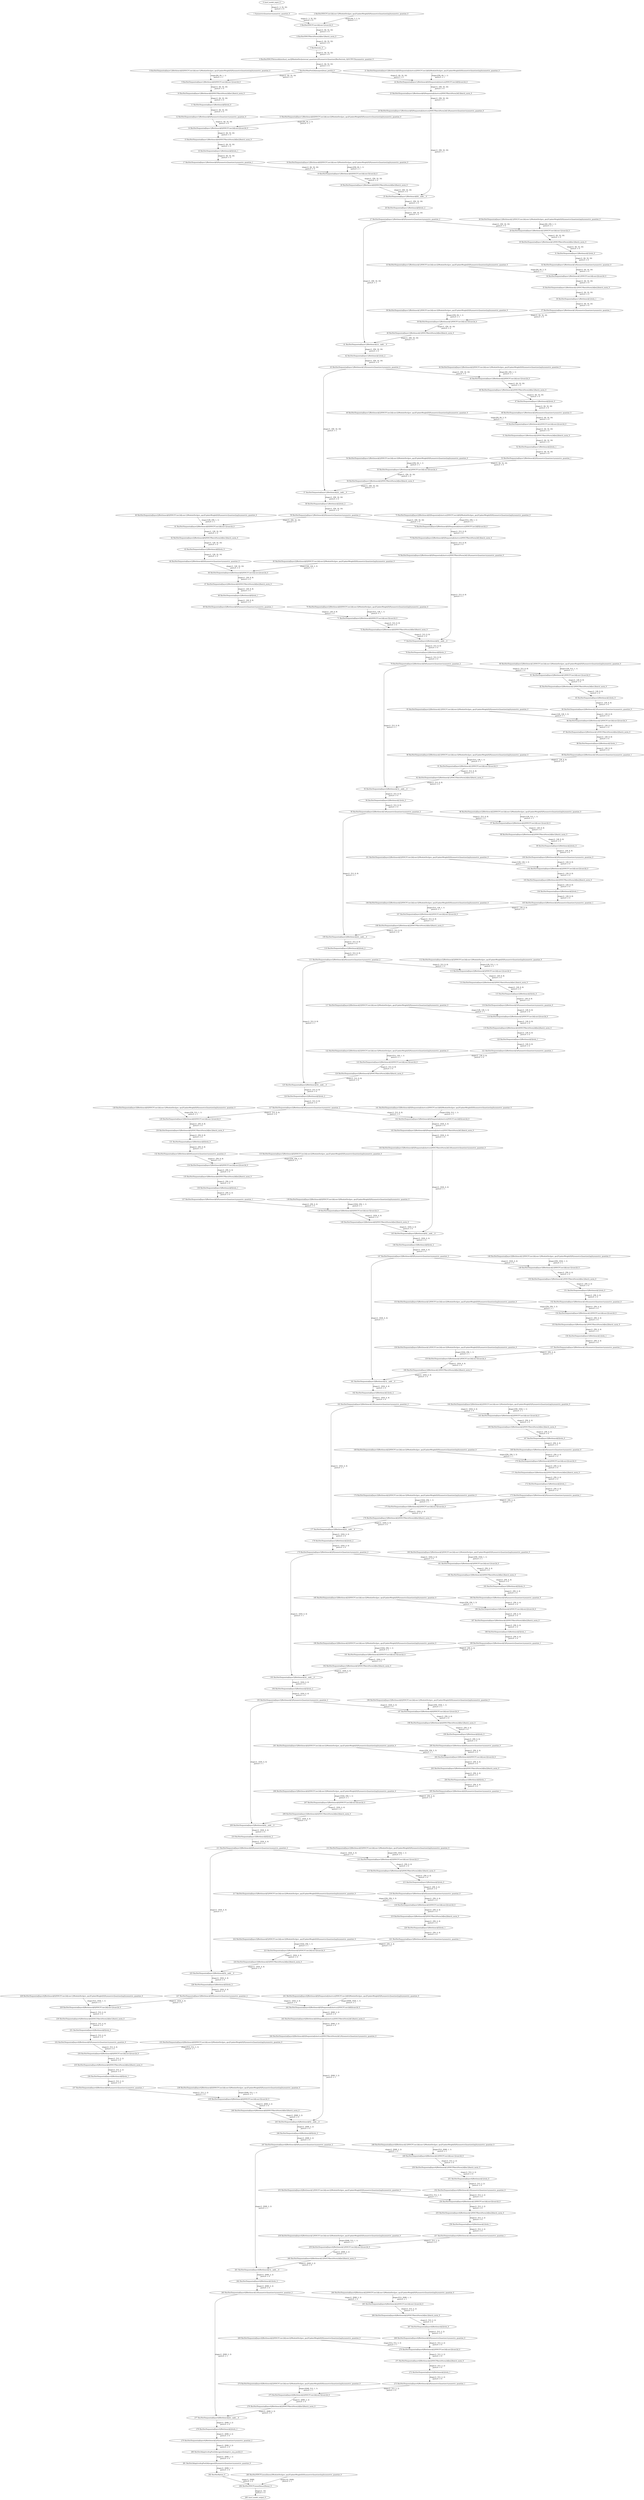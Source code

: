 strict digraph  {
"0 /nncf_model_input_0" [id=0, type=nncf_model_input];
"1 SymmetricQuantizer/symmetric_quantize_0" [id=1, type=symmetric_quantize];
"2 ResNet/NNCFConv2d[conv1]/ModuleDict[pre_ops]/UpdateWeight[0]/SymmetricQuantizer[op]/symmetric_quantize_0" [id=2, type=symmetric_quantize];
"3 ResNet/NNCFConv2d[conv1]/conv2d_0" [id=3, type=conv2d];
"4 ResNet/NNCFBatchNorm2d[bn1]/batch_norm_0" [id=4, type=batch_norm];
"5 ResNet/relu_0" [id=5, type=relu];
"6 ResNet/NNCFNetworkInterface[_nncf]/ModuleDict[external_quantizers]/SymmetricQuantizer[ResNet/relu_0|OUTPUT]/symmetric_quantize_0" [id=6, type=symmetric_quantize];
"7 ResNet/MaxPool2d[maxpool]/max_pool2d_0" [id=7, type=max_pool2d];
"8 ResNet/Sequential[layer1]/Bottleneck[0]/NNCFConv2d[conv1]/ModuleDict[pre_ops]/UpdateWeight[0]/SymmetricQuantizer[op]/symmetric_quantize_0" [id=8, type=symmetric_quantize];
"9 ResNet/Sequential[layer1]/Bottleneck[0]/NNCFConv2d[conv1]/conv2d_0" [id=9, type=conv2d];
"10 ResNet/Sequential[layer1]/Bottleneck[0]/NNCFBatchNorm2d[bn1]/batch_norm_0" [id=10, type=batch_norm];
"11 ResNet/Sequential[layer1]/Bottleneck[0]/relu_0" [id=11, type=relu];
"12 ResNet/Sequential[layer1]/Bottleneck[0]/SymmetricQuantizer/symmetric_quantize_0" [id=12, type=symmetric_quantize];
"13 ResNet/Sequential[layer1]/Bottleneck[0]/NNCFConv2d[conv2]/ModuleDict[pre_ops]/UpdateWeight[0]/SymmetricQuantizer[op]/symmetric_quantize_0" [id=13, type=symmetric_quantize];
"14 ResNet/Sequential[layer1]/Bottleneck[0]/NNCFConv2d[conv2]/conv2d_0" [id=14, type=conv2d];
"15 ResNet/Sequential[layer1]/Bottleneck[0]/NNCFBatchNorm2d[bn2]/batch_norm_0" [id=15, type=batch_norm];
"16 ResNet/Sequential[layer1]/Bottleneck[0]/relu_1" [id=16, type=relu];
"17 ResNet/Sequential[layer1]/Bottleneck[0]/SymmetricQuantizer/symmetric_quantize_1" [id=17, type=symmetric_quantize];
"18 ResNet/Sequential[layer1]/Bottleneck[0]/NNCFConv2d[conv3]/ModuleDict[pre_ops]/UpdateWeight[0]/SymmetricQuantizer[op]/symmetric_quantize_0" [id=18, type=symmetric_quantize];
"19 ResNet/Sequential[layer1]/Bottleneck[0]/NNCFConv2d[conv3]/conv2d_0" [id=19, type=conv2d];
"20 ResNet/Sequential[layer1]/Bottleneck[0]/NNCFBatchNorm2d[bn3]/batch_norm_0" [id=20, type=batch_norm];
"21 ResNet/Sequential[layer1]/Bottleneck[0]/Sequential[shortcut]/NNCFConv2d[0]/ModuleDict[pre_ops]/UpdateWeight[0]/SymmetricQuantizer[op]/symmetric_quantize_0" [id=21, type=symmetric_quantize];
"22 ResNet/Sequential[layer1]/Bottleneck[0]/Sequential[shortcut]/NNCFConv2d[0]/conv2d_0" [id=22, type=conv2d];
"23 ResNet/Sequential[layer1]/Bottleneck[0]/Sequential[shortcut]/NNCFBatchNorm2d[1]/batch_norm_0" [id=23, type=batch_norm];
"24 ResNet/Sequential[layer1]/Bottleneck[0]/Sequential[shortcut]/NNCFBatchNorm2d[1]/SymmetricQuantizer/symmetric_quantize_0" [id=24, type=symmetric_quantize];
"25 ResNet/Sequential[layer1]/Bottleneck[0]/__iadd___0" [id=25, type=__iadd__];
"26 ResNet/Sequential[layer1]/Bottleneck[0]/relu_2" [id=26, type=relu];
"27 ResNet/Sequential[layer1]/Bottleneck[0]/SymmetricQuantizer/symmetric_quantize_2" [id=27, type=symmetric_quantize];
"28 ResNet/Sequential[layer1]/Bottleneck[1]/NNCFConv2d[conv1]/ModuleDict[pre_ops]/UpdateWeight[0]/SymmetricQuantizer[op]/symmetric_quantize_0" [id=28, type=symmetric_quantize];
"29 ResNet/Sequential[layer1]/Bottleneck[1]/NNCFConv2d[conv1]/conv2d_0" [id=29, type=conv2d];
"30 ResNet/Sequential[layer1]/Bottleneck[1]/NNCFBatchNorm2d[bn1]/batch_norm_0" [id=30, type=batch_norm];
"31 ResNet/Sequential[layer1]/Bottleneck[1]/relu_0" [id=31, type=relu];
"32 ResNet/Sequential[layer1]/Bottleneck[1]/SymmetricQuantizer/symmetric_quantize_0" [id=32, type=symmetric_quantize];
"33 ResNet/Sequential[layer1]/Bottleneck[1]/NNCFConv2d[conv2]/ModuleDict[pre_ops]/UpdateWeight[0]/SymmetricQuantizer[op]/symmetric_quantize_0" [id=33, type=symmetric_quantize];
"34 ResNet/Sequential[layer1]/Bottleneck[1]/NNCFConv2d[conv2]/conv2d_0" [id=34, type=conv2d];
"35 ResNet/Sequential[layer1]/Bottleneck[1]/NNCFBatchNorm2d[bn2]/batch_norm_0" [id=35, type=batch_norm];
"36 ResNet/Sequential[layer1]/Bottleneck[1]/relu_1" [id=36, type=relu];
"37 ResNet/Sequential[layer1]/Bottleneck[1]/SymmetricQuantizer/symmetric_quantize_1" [id=37, type=symmetric_quantize];
"38 ResNet/Sequential[layer1]/Bottleneck[1]/NNCFConv2d[conv3]/ModuleDict[pre_ops]/UpdateWeight[0]/SymmetricQuantizer[op]/symmetric_quantize_0" [id=38, type=symmetric_quantize];
"39 ResNet/Sequential[layer1]/Bottleneck[1]/NNCFConv2d[conv3]/conv2d_0" [id=39, type=conv2d];
"40 ResNet/Sequential[layer1]/Bottleneck[1]/NNCFBatchNorm2d[bn3]/batch_norm_0" [id=40, type=batch_norm];
"41 ResNet/Sequential[layer1]/Bottleneck[1]/__iadd___0" [id=41, type=__iadd__];
"42 ResNet/Sequential[layer1]/Bottleneck[1]/relu_2" [id=42, type=relu];
"43 ResNet/Sequential[layer1]/Bottleneck[1]/SymmetricQuantizer/symmetric_quantize_2" [id=43, type=symmetric_quantize];
"44 ResNet/Sequential[layer1]/Bottleneck[2]/NNCFConv2d[conv1]/ModuleDict[pre_ops]/UpdateWeight[0]/SymmetricQuantizer[op]/symmetric_quantize_0" [id=44, type=symmetric_quantize];
"45 ResNet/Sequential[layer1]/Bottleneck[2]/NNCFConv2d[conv1]/conv2d_0" [id=45, type=conv2d];
"46 ResNet/Sequential[layer1]/Bottleneck[2]/NNCFBatchNorm2d[bn1]/batch_norm_0" [id=46, type=batch_norm];
"47 ResNet/Sequential[layer1]/Bottleneck[2]/relu_0" [id=47, type=relu];
"48 ResNet/Sequential[layer1]/Bottleneck[2]/SymmetricQuantizer/symmetric_quantize_0" [id=48, type=symmetric_quantize];
"49 ResNet/Sequential[layer1]/Bottleneck[2]/NNCFConv2d[conv2]/ModuleDict[pre_ops]/UpdateWeight[0]/SymmetricQuantizer[op]/symmetric_quantize_0" [id=49, type=symmetric_quantize];
"50 ResNet/Sequential[layer1]/Bottleneck[2]/NNCFConv2d[conv2]/conv2d_0" [id=50, type=conv2d];
"51 ResNet/Sequential[layer1]/Bottleneck[2]/NNCFBatchNorm2d[bn2]/batch_norm_0" [id=51, type=batch_norm];
"52 ResNet/Sequential[layer1]/Bottleneck[2]/relu_1" [id=52, type=relu];
"53 ResNet/Sequential[layer1]/Bottleneck[2]/SymmetricQuantizer/symmetric_quantize_1" [id=53, type=symmetric_quantize];
"54 ResNet/Sequential[layer1]/Bottleneck[2]/NNCFConv2d[conv3]/ModuleDict[pre_ops]/UpdateWeight[0]/SymmetricQuantizer[op]/symmetric_quantize_0" [id=54, type=symmetric_quantize];
"55 ResNet/Sequential[layer1]/Bottleneck[2]/NNCFConv2d[conv3]/conv2d_0" [id=55, type=conv2d];
"56 ResNet/Sequential[layer1]/Bottleneck[2]/NNCFBatchNorm2d[bn3]/batch_norm_0" [id=56, type=batch_norm];
"57 ResNet/Sequential[layer1]/Bottleneck[2]/__iadd___0" [id=57, type=__iadd__];
"58 ResNet/Sequential[layer1]/Bottleneck[2]/relu_2" [id=58, type=relu];
"59 ResNet/Sequential[layer1]/Bottleneck[2]/SymmetricQuantizer/symmetric_quantize_2" [id=59, type=symmetric_quantize];
"60 ResNet/Sequential[layer2]/Bottleneck[0]/NNCFConv2d[conv1]/ModuleDict[pre_ops]/UpdateWeight[0]/SymmetricQuantizer[op]/symmetric_quantize_0" [id=60, type=symmetric_quantize];
"61 ResNet/Sequential[layer2]/Bottleneck[0]/NNCFConv2d[conv1]/conv2d_0" [id=61, type=conv2d];
"62 ResNet/Sequential[layer2]/Bottleneck[0]/NNCFBatchNorm2d[bn1]/batch_norm_0" [id=62, type=batch_norm];
"63 ResNet/Sequential[layer2]/Bottleneck[0]/relu_0" [id=63, type=relu];
"64 ResNet/Sequential[layer2]/Bottleneck[0]/SymmetricQuantizer/symmetric_quantize_0" [id=64, type=symmetric_quantize];
"65 ResNet/Sequential[layer2]/Bottleneck[0]/NNCFConv2d[conv2]/ModuleDict[pre_ops]/UpdateWeight[0]/SymmetricQuantizer[op]/symmetric_quantize_0" [id=65, type=symmetric_quantize];
"66 ResNet/Sequential[layer2]/Bottleneck[0]/NNCFConv2d[conv2]/conv2d_0" [id=66, type=conv2d];
"67 ResNet/Sequential[layer2]/Bottleneck[0]/NNCFBatchNorm2d[bn2]/batch_norm_0" [id=67, type=batch_norm];
"68 ResNet/Sequential[layer2]/Bottleneck[0]/relu_1" [id=68, type=relu];
"69 ResNet/Sequential[layer2]/Bottleneck[0]/SymmetricQuantizer/symmetric_quantize_1" [id=69, type=symmetric_quantize];
"70 ResNet/Sequential[layer2]/Bottleneck[0]/NNCFConv2d[conv3]/ModuleDict[pre_ops]/UpdateWeight[0]/SymmetricQuantizer[op]/symmetric_quantize_0" [id=70, type=symmetric_quantize];
"71 ResNet/Sequential[layer2]/Bottleneck[0]/NNCFConv2d[conv3]/conv2d_0" [id=71, type=conv2d];
"72 ResNet/Sequential[layer2]/Bottleneck[0]/NNCFBatchNorm2d[bn3]/batch_norm_0" [id=72, type=batch_norm];
"73 ResNet/Sequential[layer2]/Bottleneck[0]/Sequential[shortcut]/NNCFConv2d[0]/ModuleDict[pre_ops]/UpdateWeight[0]/SymmetricQuantizer[op]/symmetric_quantize_0" [id=73, type=symmetric_quantize];
"74 ResNet/Sequential[layer2]/Bottleneck[0]/Sequential[shortcut]/NNCFConv2d[0]/conv2d_0" [id=74, type=conv2d];
"75 ResNet/Sequential[layer2]/Bottleneck[0]/Sequential[shortcut]/NNCFBatchNorm2d[1]/batch_norm_0" [id=75, type=batch_norm];
"76 ResNet/Sequential[layer2]/Bottleneck[0]/Sequential[shortcut]/NNCFBatchNorm2d[1]/SymmetricQuantizer/symmetric_quantize_0" [id=76, type=symmetric_quantize];
"77 ResNet/Sequential[layer2]/Bottleneck[0]/__iadd___0" [id=77, type=__iadd__];
"78 ResNet/Sequential[layer2]/Bottleneck[0]/relu_2" [id=78, type=relu];
"79 ResNet/Sequential[layer2]/Bottleneck[0]/SymmetricQuantizer/symmetric_quantize_2" [id=79, type=symmetric_quantize];
"80 ResNet/Sequential[layer2]/Bottleneck[1]/NNCFConv2d[conv1]/ModuleDict[pre_ops]/UpdateWeight[0]/SymmetricQuantizer[op]/symmetric_quantize_0" [id=80, type=symmetric_quantize];
"81 ResNet/Sequential[layer2]/Bottleneck[1]/NNCFConv2d[conv1]/conv2d_0" [id=81, type=conv2d];
"82 ResNet/Sequential[layer2]/Bottleneck[1]/NNCFBatchNorm2d[bn1]/batch_norm_0" [id=82, type=batch_norm];
"83 ResNet/Sequential[layer2]/Bottleneck[1]/relu_0" [id=83, type=relu];
"84 ResNet/Sequential[layer2]/Bottleneck[1]/SymmetricQuantizer/symmetric_quantize_0" [id=84, type=symmetric_quantize];
"85 ResNet/Sequential[layer2]/Bottleneck[1]/NNCFConv2d[conv2]/ModuleDict[pre_ops]/UpdateWeight[0]/SymmetricQuantizer[op]/symmetric_quantize_0" [id=85, type=symmetric_quantize];
"86 ResNet/Sequential[layer2]/Bottleneck[1]/NNCFConv2d[conv2]/conv2d_0" [id=86, type=conv2d];
"87 ResNet/Sequential[layer2]/Bottleneck[1]/NNCFBatchNorm2d[bn2]/batch_norm_0" [id=87, type=batch_norm];
"88 ResNet/Sequential[layer2]/Bottleneck[1]/relu_1" [id=88, type=relu];
"89 ResNet/Sequential[layer2]/Bottleneck[1]/SymmetricQuantizer/symmetric_quantize_1" [id=89, type=symmetric_quantize];
"90 ResNet/Sequential[layer2]/Bottleneck[1]/NNCFConv2d[conv3]/ModuleDict[pre_ops]/UpdateWeight[0]/SymmetricQuantizer[op]/symmetric_quantize_0" [id=90, type=symmetric_quantize];
"91 ResNet/Sequential[layer2]/Bottleneck[1]/NNCFConv2d[conv3]/conv2d_0" [id=91, type=conv2d];
"92 ResNet/Sequential[layer2]/Bottleneck[1]/NNCFBatchNorm2d[bn3]/batch_norm_0" [id=92, type=batch_norm];
"93 ResNet/Sequential[layer2]/Bottleneck[1]/__iadd___0" [id=93, type=__iadd__];
"94 ResNet/Sequential[layer2]/Bottleneck[1]/relu_2" [id=94, type=relu];
"95 ResNet/Sequential[layer2]/Bottleneck[1]/SymmetricQuantizer/symmetric_quantize_2" [id=95, type=symmetric_quantize];
"96 ResNet/Sequential[layer2]/Bottleneck[2]/NNCFConv2d[conv1]/ModuleDict[pre_ops]/UpdateWeight[0]/SymmetricQuantizer[op]/symmetric_quantize_0" [id=96, type=symmetric_quantize];
"97 ResNet/Sequential[layer2]/Bottleneck[2]/NNCFConv2d[conv1]/conv2d_0" [id=97, type=conv2d];
"98 ResNet/Sequential[layer2]/Bottleneck[2]/NNCFBatchNorm2d[bn1]/batch_norm_0" [id=98, type=batch_norm];
"99 ResNet/Sequential[layer2]/Bottleneck[2]/relu_0" [id=99, type=relu];
"100 ResNet/Sequential[layer2]/Bottleneck[2]/SymmetricQuantizer/symmetric_quantize_0" [id=100, type=symmetric_quantize];
"101 ResNet/Sequential[layer2]/Bottleneck[2]/NNCFConv2d[conv2]/ModuleDict[pre_ops]/UpdateWeight[0]/SymmetricQuantizer[op]/symmetric_quantize_0" [id=101, type=symmetric_quantize];
"102 ResNet/Sequential[layer2]/Bottleneck[2]/NNCFConv2d[conv2]/conv2d_0" [id=102, type=conv2d];
"103 ResNet/Sequential[layer2]/Bottleneck[2]/NNCFBatchNorm2d[bn2]/batch_norm_0" [id=103, type=batch_norm];
"104 ResNet/Sequential[layer2]/Bottleneck[2]/relu_1" [id=104, type=relu];
"105 ResNet/Sequential[layer2]/Bottleneck[2]/SymmetricQuantizer/symmetric_quantize_1" [id=105, type=symmetric_quantize];
"106 ResNet/Sequential[layer2]/Bottleneck[2]/NNCFConv2d[conv3]/ModuleDict[pre_ops]/UpdateWeight[0]/SymmetricQuantizer[op]/symmetric_quantize_0" [id=106, type=symmetric_quantize];
"107 ResNet/Sequential[layer2]/Bottleneck[2]/NNCFConv2d[conv3]/conv2d_0" [id=107, type=conv2d];
"108 ResNet/Sequential[layer2]/Bottleneck[2]/NNCFBatchNorm2d[bn3]/batch_norm_0" [id=108, type=batch_norm];
"109 ResNet/Sequential[layer2]/Bottleneck[2]/__iadd___0" [id=109, type=__iadd__];
"110 ResNet/Sequential[layer2]/Bottleneck[2]/relu_2" [id=110, type=relu];
"111 ResNet/Sequential[layer2]/Bottleneck[2]/SymmetricQuantizer/symmetric_quantize_2" [id=111, type=symmetric_quantize];
"112 ResNet/Sequential[layer2]/Bottleneck[3]/NNCFConv2d[conv1]/ModuleDict[pre_ops]/UpdateWeight[0]/SymmetricQuantizer[op]/symmetric_quantize_0" [id=112, type=symmetric_quantize];
"113 ResNet/Sequential[layer2]/Bottleneck[3]/NNCFConv2d[conv1]/conv2d_0" [id=113, type=conv2d];
"114 ResNet/Sequential[layer2]/Bottleneck[3]/NNCFBatchNorm2d[bn1]/batch_norm_0" [id=114, type=batch_norm];
"115 ResNet/Sequential[layer2]/Bottleneck[3]/relu_0" [id=115, type=relu];
"116 ResNet/Sequential[layer2]/Bottleneck[3]/SymmetricQuantizer/symmetric_quantize_0" [id=116, type=symmetric_quantize];
"117 ResNet/Sequential[layer2]/Bottleneck[3]/NNCFConv2d[conv2]/ModuleDict[pre_ops]/UpdateWeight[0]/SymmetricQuantizer[op]/symmetric_quantize_0" [id=117, type=symmetric_quantize];
"118 ResNet/Sequential[layer2]/Bottleneck[3]/NNCFConv2d[conv2]/conv2d_0" [id=118, type=conv2d];
"119 ResNet/Sequential[layer2]/Bottleneck[3]/NNCFBatchNorm2d[bn2]/batch_norm_0" [id=119, type=batch_norm];
"120 ResNet/Sequential[layer2]/Bottleneck[3]/relu_1" [id=120, type=relu];
"121 ResNet/Sequential[layer2]/Bottleneck[3]/SymmetricQuantizer/symmetric_quantize_1" [id=121, type=symmetric_quantize];
"122 ResNet/Sequential[layer2]/Bottleneck[3]/NNCFConv2d[conv3]/ModuleDict[pre_ops]/UpdateWeight[0]/SymmetricQuantizer[op]/symmetric_quantize_0" [id=122, type=symmetric_quantize];
"123 ResNet/Sequential[layer2]/Bottleneck[3]/NNCFConv2d[conv3]/conv2d_0" [id=123, type=conv2d];
"124 ResNet/Sequential[layer2]/Bottleneck[3]/NNCFBatchNorm2d[bn3]/batch_norm_0" [id=124, type=batch_norm];
"125 ResNet/Sequential[layer2]/Bottleneck[3]/__iadd___0" [id=125, type=__iadd__];
"126 ResNet/Sequential[layer2]/Bottleneck[3]/relu_2" [id=126, type=relu];
"127 ResNet/Sequential[layer2]/Bottleneck[3]/SymmetricQuantizer/symmetric_quantize_2" [id=127, type=symmetric_quantize];
"128 ResNet/Sequential[layer3]/Bottleneck[0]/NNCFConv2d[conv1]/ModuleDict[pre_ops]/UpdateWeight[0]/SymmetricQuantizer[op]/symmetric_quantize_0" [id=128, type=symmetric_quantize];
"129 ResNet/Sequential[layer3]/Bottleneck[0]/NNCFConv2d[conv1]/conv2d_0" [id=129, type=conv2d];
"130 ResNet/Sequential[layer3]/Bottleneck[0]/NNCFBatchNorm2d[bn1]/batch_norm_0" [id=130, type=batch_norm];
"131 ResNet/Sequential[layer3]/Bottleneck[0]/relu_0" [id=131, type=relu];
"132 ResNet/Sequential[layer3]/Bottleneck[0]/SymmetricQuantizer/symmetric_quantize_0" [id=132, type=symmetric_quantize];
"133 ResNet/Sequential[layer3]/Bottleneck[0]/NNCFConv2d[conv2]/ModuleDict[pre_ops]/UpdateWeight[0]/SymmetricQuantizer[op]/symmetric_quantize_0" [id=133, type=symmetric_quantize];
"134 ResNet/Sequential[layer3]/Bottleneck[0]/NNCFConv2d[conv2]/conv2d_0" [id=134, type=conv2d];
"135 ResNet/Sequential[layer3]/Bottleneck[0]/NNCFBatchNorm2d[bn2]/batch_norm_0" [id=135, type=batch_norm];
"136 ResNet/Sequential[layer3]/Bottleneck[0]/relu_1" [id=136, type=relu];
"137 ResNet/Sequential[layer3]/Bottleneck[0]/SymmetricQuantizer/symmetric_quantize_1" [id=137, type=symmetric_quantize];
"138 ResNet/Sequential[layer3]/Bottleneck[0]/NNCFConv2d[conv3]/ModuleDict[pre_ops]/UpdateWeight[0]/SymmetricQuantizer[op]/symmetric_quantize_0" [id=138, type=symmetric_quantize];
"139 ResNet/Sequential[layer3]/Bottleneck[0]/NNCFConv2d[conv3]/conv2d_0" [id=139, type=conv2d];
"140 ResNet/Sequential[layer3]/Bottleneck[0]/NNCFBatchNorm2d[bn3]/batch_norm_0" [id=140, type=batch_norm];
"141 ResNet/Sequential[layer3]/Bottleneck[0]/Sequential[shortcut]/NNCFConv2d[0]/ModuleDict[pre_ops]/UpdateWeight[0]/SymmetricQuantizer[op]/symmetric_quantize_0" [id=141, type=symmetric_quantize];
"142 ResNet/Sequential[layer3]/Bottleneck[0]/Sequential[shortcut]/NNCFConv2d[0]/conv2d_0" [id=142, type=conv2d];
"143 ResNet/Sequential[layer3]/Bottleneck[0]/Sequential[shortcut]/NNCFBatchNorm2d[1]/batch_norm_0" [id=143, type=batch_norm];
"144 ResNet/Sequential[layer3]/Bottleneck[0]/Sequential[shortcut]/NNCFBatchNorm2d[1]/SymmetricQuantizer/symmetric_quantize_0" [id=144, type=symmetric_quantize];
"145 ResNet/Sequential[layer3]/Bottleneck[0]/__iadd___0" [id=145, type=__iadd__];
"146 ResNet/Sequential[layer3]/Bottleneck[0]/relu_2" [id=146, type=relu];
"147 ResNet/Sequential[layer3]/Bottleneck[0]/SymmetricQuantizer/symmetric_quantize_2" [id=147, type=symmetric_quantize];
"148 ResNet/Sequential[layer3]/Bottleneck[1]/NNCFConv2d[conv1]/ModuleDict[pre_ops]/UpdateWeight[0]/SymmetricQuantizer[op]/symmetric_quantize_0" [id=148, type=symmetric_quantize];
"149 ResNet/Sequential[layer3]/Bottleneck[1]/NNCFConv2d[conv1]/conv2d_0" [id=149, type=conv2d];
"150 ResNet/Sequential[layer3]/Bottleneck[1]/NNCFBatchNorm2d[bn1]/batch_norm_0" [id=150, type=batch_norm];
"151 ResNet/Sequential[layer3]/Bottleneck[1]/relu_0" [id=151, type=relu];
"152 ResNet/Sequential[layer3]/Bottleneck[1]/SymmetricQuantizer/symmetric_quantize_0" [id=152, type=symmetric_quantize];
"153 ResNet/Sequential[layer3]/Bottleneck[1]/NNCFConv2d[conv2]/ModuleDict[pre_ops]/UpdateWeight[0]/SymmetricQuantizer[op]/symmetric_quantize_0" [id=153, type=symmetric_quantize];
"154 ResNet/Sequential[layer3]/Bottleneck[1]/NNCFConv2d[conv2]/conv2d_0" [id=154, type=conv2d];
"155 ResNet/Sequential[layer3]/Bottleneck[1]/NNCFBatchNorm2d[bn2]/batch_norm_0" [id=155, type=batch_norm];
"156 ResNet/Sequential[layer3]/Bottleneck[1]/relu_1" [id=156, type=relu];
"157 ResNet/Sequential[layer3]/Bottleneck[1]/SymmetricQuantizer/symmetric_quantize_1" [id=157, type=symmetric_quantize];
"158 ResNet/Sequential[layer3]/Bottleneck[1]/NNCFConv2d[conv3]/ModuleDict[pre_ops]/UpdateWeight[0]/SymmetricQuantizer[op]/symmetric_quantize_0" [id=158, type=symmetric_quantize];
"159 ResNet/Sequential[layer3]/Bottleneck[1]/NNCFConv2d[conv3]/conv2d_0" [id=159, type=conv2d];
"160 ResNet/Sequential[layer3]/Bottleneck[1]/NNCFBatchNorm2d[bn3]/batch_norm_0" [id=160, type=batch_norm];
"161 ResNet/Sequential[layer3]/Bottleneck[1]/__iadd___0" [id=161, type=__iadd__];
"162 ResNet/Sequential[layer3]/Bottleneck[1]/relu_2" [id=162, type=relu];
"163 ResNet/Sequential[layer3]/Bottleneck[1]/SymmetricQuantizer/symmetric_quantize_2" [id=163, type=symmetric_quantize];
"164 ResNet/Sequential[layer3]/Bottleneck[2]/NNCFConv2d[conv1]/ModuleDict[pre_ops]/UpdateWeight[0]/SymmetricQuantizer[op]/symmetric_quantize_0" [id=164, type=symmetric_quantize];
"165 ResNet/Sequential[layer3]/Bottleneck[2]/NNCFConv2d[conv1]/conv2d_0" [id=165, type=conv2d];
"166 ResNet/Sequential[layer3]/Bottleneck[2]/NNCFBatchNorm2d[bn1]/batch_norm_0" [id=166, type=batch_norm];
"167 ResNet/Sequential[layer3]/Bottleneck[2]/relu_0" [id=167, type=relu];
"168 ResNet/Sequential[layer3]/Bottleneck[2]/SymmetricQuantizer/symmetric_quantize_0" [id=168, type=symmetric_quantize];
"169 ResNet/Sequential[layer3]/Bottleneck[2]/NNCFConv2d[conv2]/ModuleDict[pre_ops]/UpdateWeight[0]/SymmetricQuantizer[op]/symmetric_quantize_0" [id=169, type=symmetric_quantize];
"170 ResNet/Sequential[layer3]/Bottleneck[2]/NNCFConv2d[conv2]/conv2d_0" [id=170, type=conv2d];
"171 ResNet/Sequential[layer3]/Bottleneck[2]/NNCFBatchNorm2d[bn2]/batch_norm_0" [id=171, type=batch_norm];
"172 ResNet/Sequential[layer3]/Bottleneck[2]/relu_1" [id=172, type=relu];
"173 ResNet/Sequential[layer3]/Bottleneck[2]/SymmetricQuantizer/symmetric_quantize_1" [id=173, type=symmetric_quantize];
"174 ResNet/Sequential[layer3]/Bottleneck[2]/NNCFConv2d[conv3]/ModuleDict[pre_ops]/UpdateWeight[0]/SymmetricQuantizer[op]/symmetric_quantize_0" [id=174, type=symmetric_quantize];
"175 ResNet/Sequential[layer3]/Bottleneck[2]/NNCFConv2d[conv3]/conv2d_0" [id=175, type=conv2d];
"176 ResNet/Sequential[layer3]/Bottleneck[2]/NNCFBatchNorm2d[bn3]/batch_norm_0" [id=176, type=batch_norm];
"177 ResNet/Sequential[layer3]/Bottleneck[2]/__iadd___0" [id=177, type=__iadd__];
"178 ResNet/Sequential[layer3]/Bottleneck[2]/relu_2" [id=178, type=relu];
"179 ResNet/Sequential[layer3]/Bottleneck[2]/SymmetricQuantizer/symmetric_quantize_2" [id=179, type=symmetric_quantize];
"180 ResNet/Sequential[layer3]/Bottleneck[3]/NNCFConv2d[conv1]/ModuleDict[pre_ops]/UpdateWeight[0]/SymmetricQuantizer[op]/symmetric_quantize_0" [id=180, type=symmetric_quantize];
"181 ResNet/Sequential[layer3]/Bottleneck[3]/NNCFConv2d[conv1]/conv2d_0" [id=181, type=conv2d];
"182 ResNet/Sequential[layer3]/Bottleneck[3]/NNCFBatchNorm2d[bn1]/batch_norm_0" [id=182, type=batch_norm];
"183 ResNet/Sequential[layer3]/Bottleneck[3]/relu_0" [id=183, type=relu];
"184 ResNet/Sequential[layer3]/Bottleneck[3]/SymmetricQuantizer/symmetric_quantize_0" [id=184, type=symmetric_quantize];
"185 ResNet/Sequential[layer3]/Bottleneck[3]/NNCFConv2d[conv2]/ModuleDict[pre_ops]/UpdateWeight[0]/SymmetricQuantizer[op]/symmetric_quantize_0" [id=185, type=symmetric_quantize];
"186 ResNet/Sequential[layer3]/Bottleneck[3]/NNCFConv2d[conv2]/conv2d_0" [id=186, type=conv2d];
"187 ResNet/Sequential[layer3]/Bottleneck[3]/NNCFBatchNorm2d[bn2]/batch_norm_0" [id=187, type=batch_norm];
"188 ResNet/Sequential[layer3]/Bottleneck[3]/relu_1" [id=188, type=relu];
"189 ResNet/Sequential[layer3]/Bottleneck[3]/SymmetricQuantizer/symmetric_quantize_1" [id=189, type=symmetric_quantize];
"190 ResNet/Sequential[layer3]/Bottleneck[3]/NNCFConv2d[conv3]/ModuleDict[pre_ops]/UpdateWeight[0]/SymmetricQuantizer[op]/symmetric_quantize_0" [id=190, type=symmetric_quantize];
"191 ResNet/Sequential[layer3]/Bottleneck[3]/NNCFConv2d[conv3]/conv2d_0" [id=191, type=conv2d];
"192 ResNet/Sequential[layer3]/Bottleneck[3]/NNCFBatchNorm2d[bn3]/batch_norm_0" [id=192, type=batch_norm];
"193 ResNet/Sequential[layer3]/Bottleneck[3]/__iadd___0" [id=193, type=__iadd__];
"194 ResNet/Sequential[layer3]/Bottleneck[3]/relu_2" [id=194, type=relu];
"195 ResNet/Sequential[layer3]/Bottleneck[3]/SymmetricQuantizer/symmetric_quantize_2" [id=195, type=symmetric_quantize];
"196 ResNet/Sequential[layer3]/Bottleneck[4]/NNCFConv2d[conv1]/ModuleDict[pre_ops]/UpdateWeight[0]/SymmetricQuantizer[op]/symmetric_quantize_0" [id=196, type=symmetric_quantize];
"197 ResNet/Sequential[layer3]/Bottleneck[4]/NNCFConv2d[conv1]/conv2d_0" [id=197, type=conv2d];
"198 ResNet/Sequential[layer3]/Bottleneck[4]/NNCFBatchNorm2d[bn1]/batch_norm_0" [id=198, type=batch_norm];
"199 ResNet/Sequential[layer3]/Bottleneck[4]/relu_0" [id=199, type=relu];
"200 ResNet/Sequential[layer3]/Bottleneck[4]/SymmetricQuantizer/symmetric_quantize_0" [id=200, type=symmetric_quantize];
"201 ResNet/Sequential[layer3]/Bottleneck[4]/NNCFConv2d[conv2]/ModuleDict[pre_ops]/UpdateWeight[0]/SymmetricQuantizer[op]/symmetric_quantize_0" [id=201, type=symmetric_quantize];
"202 ResNet/Sequential[layer3]/Bottleneck[4]/NNCFConv2d[conv2]/conv2d_0" [id=202, type=conv2d];
"203 ResNet/Sequential[layer3]/Bottleneck[4]/NNCFBatchNorm2d[bn2]/batch_norm_0" [id=203, type=batch_norm];
"204 ResNet/Sequential[layer3]/Bottleneck[4]/relu_1" [id=204, type=relu];
"205 ResNet/Sequential[layer3]/Bottleneck[4]/SymmetricQuantizer/symmetric_quantize_1" [id=205, type=symmetric_quantize];
"206 ResNet/Sequential[layer3]/Bottleneck[4]/NNCFConv2d[conv3]/ModuleDict[pre_ops]/UpdateWeight[0]/SymmetricQuantizer[op]/symmetric_quantize_0" [id=206, type=symmetric_quantize];
"207 ResNet/Sequential[layer3]/Bottleneck[4]/NNCFConv2d[conv3]/conv2d_0" [id=207, type=conv2d];
"208 ResNet/Sequential[layer3]/Bottleneck[4]/NNCFBatchNorm2d[bn3]/batch_norm_0" [id=208, type=batch_norm];
"209 ResNet/Sequential[layer3]/Bottleneck[4]/__iadd___0" [id=209, type=__iadd__];
"210 ResNet/Sequential[layer3]/Bottleneck[4]/relu_2" [id=210, type=relu];
"211 ResNet/Sequential[layer3]/Bottleneck[4]/SymmetricQuantizer/symmetric_quantize_2" [id=211, type=symmetric_quantize];
"212 ResNet/Sequential[layer3]/Bottleneck[5]/NNCFConv2d[conv1]/ModuleDict[pre_ops]/UpdateWeight[0]/SymmetricQuantizer[op]/symmetric_quantize_0" [id=212, type=symmetric_quantize];
"213 ResNet/Sequential[layer3]/Bottleneck[5]/NNCFConv2d[conv1]/conv2d_0" [id=213, type=conv2d];
"214 ResNet/Sequential[layer3]/Bottleneck[5]/NNCFBatchNorm2d[bn1]/batch_norm_0" [id=214, type=batch_norm];
"215 ResNet/Sequential[layer3]/Bottleneck[5]/relu_0" [id=215, type=relu];
"216 ResNet/Sequential[layer3]/Bottleneck[5]/SymmetricQuantizer/symmetric_quantize_0" [id=216, type=symmetric_quantize];
"217 ResNet/Sequential[layer3]/Bottleneck[5]/NNCFConv2d[conv2]/ModuleDict[pre_ops]/UpdateWeight[0]/SymmetricQuantizer[op]/symmetric_quantize_0" [id=217, type=symmetric_quantize];
"218 ResNet/Sequential[layer3]/Bottleneck[5]/NNCFConv2d[conv2]/conv2d_0" [id=218, type=conv2d];
"219 ResNet/Sequential[layer3]/Bottleneck[5]/NNCFBatchNorm2d[bn2]/batch_norm_0" [id=219, type=batch_norm];
"220 ResNet/Sequential[layer3]/Bottleneck[5]/relu_1" [id=220, type=relu];
"221 ResNet/Sequential[layer3]/Bottleneck[5]/SymmetricQuantizer/symmetric_quantize_1" [id=221, type=symmetric_quantize];
"222 ResNet/Sequential[layer3]/Bottleneck[5]/NNCFConv2d[conv3]/ModuleDict[pre_ops]/UpdateWeight[0]/SymmetricQuantizer[op]/symmetric_quantize_0" [id=222, type=symmetric_quantize];
"223 ResNet/Sequential[layer3]/Bottleneck[5]/NNCFConv2d[conv3]/conv2d_0" [id=223, type=conv2d];
"224 ResNet/Sequential[layer3]/Bottleneck[5]/NNCFBatchNorm2d[bn3]/batch_norm_0" [id=224, type=batch_norm];
"225 ResNet/Sequential[layer3]/Bottleneck[5]/__iadd___0" [id=225, type=__iadd__];
"226 ResNet/Sequential[layer3]/Bottleneck[5]/relu_2" [id=226, type=relu];
"227 ResNet/Sequential[layer3]/Bottleneck[5]/SymmetricQuantizer/symmetric_quantize_2" [id=227, type=symmetric_quantize];
"228 ResNet/Sequential[layer4]/Bottleneck[0]/NNCFConv2d[conv1]/ModuleDict[pre_ops]/UpdateWeight[0]/SymmetricQuantizer[op]/symmetric_quantize_0" [id=228, type=symmetric_quantize];
"229 ResNet/Sequential[layer4]/Bottleneck[0]/NNCFConv2d[conv1]/conv2d_0" [id=229, type=conv2d];
"230 ResNet/Sequential[layer4]/Bottleneck[0]/NNCFBatchNorm2d[bn1]/batch_norm_0" [id=230, type=batch_norm];
"231 ResNet/Sequential[layer4]/Bottleneck[0]/relu_0" [id=231, type=relu];
"232 ResNet/Sequential[layer4]/Bottleneck[0]/SymmetricQuantizer/symmetric_quantize_0" [id=232, type=symmetric_quantize];
"233 ResNet/Sequential[layer4]/Bottleneck[0]/NNCFConv2d[conv2]/ModuleDict[pre_ops]/UpdateWeight[0]/SymmetricQuantizer[op]/symmetric_quantize_0" [id=233, type=symmetric_quantize];
"234 ResNet/Sequential[layer4]/Bottleneck[0]/NNCFConv2d[conv2]/conv2d_0" [id=234, type=conv2d];
"235 ResNet/Sequential[layer4]/Bottleneck[0]/NNCFBatchNorm2d[bn2]/batch_norm_0" [id=235, type=batch_norm];
"236 ResNet/Sequential[layer4]/Bottleneck[0]/relu_1" [id=236, type=relu];
"237 ResNet/Sequential[layer4]/Bottleneck[0]/SymmetricQuantizer/symmetric_quantize_1" [id=237, type=symmetric_quantize];
"238 ResNet/Sequential[layer4]/Bottleneck[0]/NNCFConv2d[conv3]/ModuleDict[pre_ops]/UpdateWeight[0]/SymmetricQuantizer[op]/symmetric_quantize_0" [id=238, type=symmetric_quantize];
"239 ResNet/Sequential[layer4]/Bottleneck[0]/NNCFConv2d[conv3]/conv2d_0" [id=239, type=conv2d];
"240 ResNet/Sequential[layer4]/Bottleneck[0]/NNCFBatchNorm2d[bn3]/batch_norm_0" [id=240, type=batch_norm];
"241 ResNet/Sequential[layer4]/Bottleneck[0]/Sequential[shortcut]/NNCFConv2d[0]/ModuleDict[pre_ops]/UpdateWeight[0]/SymmetricQuantizer[op]/symmetric_quantize_0" [id=241, type=symmetric_quantize];
"242 ResNet/Sequential[layer4]/Bottleneck[0]/Sequential[shortcut]/NNCFConv2d[0]/conv2d_0" [id=242, type=conv2d];
"243 ResNet/Sequential[layer4]/Bottleneck[0]/Sequential[shortcut]/NNCFBatchNorm2d[1]/batch_norm_0" [id=243, type=batch_norm];
"244 ResNet/Sequential[layer4]/Bottleneck[0]/Sequential[shortcut]/NNCFBatchNorm2d[1]/SymmetricQuantizer/symmetric_quantize_0" [id=244, type=symmetric_quantize];
"245 ResNet/Sequential[layer4]/Bottleneck[0]/__iadd___0" [id=245, type=__iadd__];
"246 ResNet/Sequential[layer4]/Bottleneck[0]/relu_2" [id=246, type=relu];
"247 ResNet/Sequential[layer4]/Bottleneck[0]/SymmetricQuantizer/symmetric_quantize_2" [id=247, type=symmetric_quantize];
"248 ResNet/Sequential[layer4]/Bottleneck[1]/NNCFConv2d[conv1]/ModuleDict[pre_ops]/UpdateWeight[0]/SymmetricQuantizer[op]/symmetric_quantize_0" [id=248, type=symmetric_quantize];
"249 ResNet/Sequential[layer4]/Bottleneck[1]/NNCFConv2d[conv1]/conv2d_0" [id=249, type=conv2d];
"250 ResNet/Sequential[layer4]/Bottleneck[1]/NNCFBatchNorm2d[bn1]/batch_norm_0" [id=250, type=batch_norm];
"251 ResNet/Sequential[layer4]/Bottleneck[1]/relu_0" [id=251, type=relu];
"252 ResNet/Sequential[layer4]/Bottleneck[1]/SymmetricQuantizer/symmetric_quantize_0" [id=252, type=symmetric_quantize];
"253 ResNet/Sequential[layer4]/Bottleneck[1]/NNCFConv2d[conv2]/ModuleDict[pre_ops]/UpdateWeight[0]/SymmetricQuantizer[op]/symmetric_quantize_0" [id=253, type=symmetric_quantize];
"254 ResNet/Sequential[layer4]/Bottleneck[1]/NNCFConv2d[conv2]/conv2d_0" [id=254, type=conv2d];
"255 ResNet/Sequential[layer4]/Bottleneck[1]/NNCFBatchNorm2d[bn2]/batch_norm_0" [id=255, type=batch_norm];
"256 ResNet/Sequential[layer4]/Bottleneck[1]/relu_1" [id=256, type=relu];
"257 ResNet/Sequential[layer4]/Bottleneck[1]/SymmetricQuantizer/symmetric_quantize_1" [id=257, type=symmetric_quantize];
"258 ResNet/Sequential[layer4]/Bottleneck[1]/NNCFConv2d[conv3]/ModuleDict[pre_ops]/UpdateWeight[0]/SymmetricQuantizer[op]/symmetric_quantize_0" [id=258, type=symmetric_quantize];
"259 ResNet/Sequential[layer4]/Bottleneck[1]/NNCFConv2d[conv3]/conv2d_0" [id=259, type=conv2d];
"260 ResNet/Sequential[layer4]/Bottleneck[1]/NNCFBatchNorm2d[bn3]/batch_norm_0" [id=260, type=batch_norm];
"261 ResNet/Sequential[layer4]/Bottleneck[1]/__iadd___0" [id=261, type=__iadd__];
"262 ResNet/Sequential[layer4]/Bottleneck[1]/relu_2" [id=262, type=relu];
"263 ResNet/Sequential[layer4]/Bottleneck[1]/SymmetricQuantizer/symmetric_quantize_2" [id=263, type=symmetric_quantize];
"264 ResNet/Sequential[layer4]/Bottleneck[2]/NNCFConv2d[conv1]/ModuleDict[pre_ops]/UpdateWeight[0]/SymmetricQuantizer[op]/symmetric_quantize_0" [id=264, type=symmetric_quantize];
"265 ResNet/Sequential[layer4]/Bottleneck[2]/NNCFConv2d[conv1]/conv2d_0" [id=265, type=conv2d];
"266 ResNet/Sequential[layer4]/Bottleneck[2]/NNCFBatchNorm2d[bn1]/batch_norm_0" [id=266, type=batch_norm];
"267 ResNet/Sequential[layer4]/Bottleneck[2]/relu_0" [id=267, type=relu];
"268 ResNet/Sequential[layer4]/Bottleneck[2]/SymmetricQuantizer/symmetric_quantize_0" [id=268, type=symmetric_quantize];
"269 ResNet/Sequential[layer4]/Bottleneck[2]/NNCFConv2d[conv2]/ModuleDict[pre_ops]/UpdateWeight[0]/SymmetricQuantizer[op]/symmetric_quantize_0" [id=269, type=symmetric_quantize];
"270 ResNet/Sequential[layer4]/Bottleneck[2]/NNCFConv2d[conv2]/conv2d_0" [id=270, type=conv2d];
"271 ResNet/Sequential[layer4]/Bottleneck[2]/NNCFBatchNorm2d[bn2]/batch_norm_0" [id=271, type=batch_norm];
"272 ResNet/Sequential[layer4]/Bottleneck[2]/relu_1" [id=272, type=relu];
"273 ResNet/Sequential[layer4]/Bottleneck[2]/SymmetricQuantizer/symmetric_quantize_1" [id=273, type=symmetric_quantize];
"274 ResNet/Sequential[layer4]/Bottleneck[2]/NNCFConv2d[conv3]/ModuleDict[pre_ops]/UpdateWeight[0]/SymmetricQuantizer[op]/symmetric_quantize_0" [id=274, type=symmetric_quantize];
"275 ResNet/Sequential[layer4]/Bottleneck[2]/NNCFConv2d[conv3]/conv2d_0" [id=275, type=conv2d];
"276 ResNet/Sequential[layer4]/Bottleneck[2]/NNCFBatchNorm2d[bn3]/batch_norm_0" [id=276, type=batch_norm];
"277 ResNet/Sequential[layer4]/Bottleneck[2]/__iadd___0" [id=277, type=__iadd__];
"278 ResNet/Sequential[layer4]/Bottleneck[2]/relu_2" [id=278, type=relu];
"279 ResNet/Sequential[layer4]/Bottleneck[2]/SymmetricQuantizer/symmetric_quantize_2" [id=279, type=symmetric_quantize];
"280 ResNet/AdaptiveAvgPool2d[avgpool]/adaptive_avg_pool2d_0" [id=280, type=adaptive_avg_pool2d];
"281 ResNet/AdaptiveAvgPool2d[avgpool]/SymmetricQuantizer/symmetric_quantize_0" [id=281, type=symmetric_quantize];
"282 ResNet/flatten_0" [id=282, type=flatten];
"283 ResNet/NNCFLinear[linear]/ModuleDict[pre_ops]/UpdateWeight[0]/SymmetricQuantizer[op]/symmetric_quantize_0" [id=283, type=symmetric_quantize];
"284 ResNet/NNCFLinear[linear]/linear_0" [id=284, type=linear];
"285 /nncf_model_output_0" [id=285, type=nncf_model_output];
"0 /nncf_model_input_0" -> "1 SymmetricQuantizer/symmetric_quantize_0"  [label="shape:(1, 3, 32, 32)\nports:0 -> 0", style=solid];
"1 SymmetricQuantizer/symmetric_quantize_0" -> "3 ResNet/NNCFConv2d[conv1]/conv2d_0"  [label="shape:(1, 3, 32, 32)\nports:0 -> 0", style=solid];
"2 ResNet/NNCFConv2d[conv1]/ModuleDict[pre_ops]/UpdateWeight[0]/SymmetricQuantizer[op]/symmetric_quantize_0" -> "3 ResNet/NNCFConv2d[conv1]/conv2d_0"  [label="shape:(64, 3, 3, 3)\nports:0 -> 1", style=solid];
"3 ResNet/NNCFConv2d[conv1]/conv2d_0" -> "4 ResNet/NNCFBatchNorm2d[bn1]/batch_norm_0"  [label="shape:(1, 64, 32, 32)\nports:0 -> 0", style=solid];
"4 ResNet/NNCFBatchNorm2d[bn1]/batch_norm_0" -> "5 ResNet/relu_0"  [label="shape:(1, 64, 32, 32)\nports:0 -> 0", style=solid];
"5 ResNet/relu_0" -> "6 ResNet/NNCFNetworkInterface[_nncf]/ModuleDict[external_quantizers]/SymmetricQuantizer[ResNet/relu_0|OUTPUT]/symmetric_quantize_0"  [label="shape:(1, 64, 32, 32)\nports:0 -> 0", style=solid];
"6 ResNet/NNCFNetworkInterface[_nncf]/ModuleDict[external_quantizers]/SymmetricQuantizer[ResNet/relu_0|OUTPUT]/symmetric_quantize_0" -> "7 ResNet/MaxPool2d[maxpool]/max_pool2d_0"  [label="shape:(1, 64, 32, 32)\nports:0 -> 0", style=solid];
"7 ResNet/MaxPool2d[maxpool]/max_pool2d_0" -> "9 ResNet/Sequential[layer1]/Bottleneck[0]/NNCFConv2d[conv1]/conv2d_0"  [label="shape:(1, 64, 16, 16)\nports:0 -> 0", style=solid];
"7 ResNet/MaxPool2d[maxpool]/max_pool2d_0" -> "22 ResNet/Sequential[layer1]/Bottleneck[0]/Sequential[shortcut]/NNCFConv2d[0]/conv2d_0"  [label="shape:(1, 64, 16, 16)\nports:0 -> 0", style=solid];
"8 ResNet/Sequential[layer1]/Bottleneck[0]/NNCFConv2d[conv1]/ModuleDict[pre_ops]/UpdateWeight[0]/SymmetricQuantizer[op]/symmetric_quantize_0" -> "9 ResNet/Sequential[layer1]/Bottleneck[0]/NNCFConv2d[conv1]/conv2d_0"  [label="shape:(64, 64, 1, 1)\nports:0 -> 1", style=solid];
"9 ResNet/Sequential[layer1]/Bottleneck[0]/NNCFConv2d[conv1]/conv2d_0" -> "10 ResNet/Sequential[layer1]/Bottleneck[0]/NNCFBatchNorm2d[bn1]/batch_norm_0"  [label="shape:(1, 64, 16, 16)\nports:0 -> 0", style=solid];
"10 ResNet/Sequential[layer1]/Bottleneck[0]/NNCFBatchNorm2d[bn1]/batch_norm_0" -> "11 ResNet/Sequential[layer1]/Bottleneck[0]/relu_0"  [label="shape:(1, 64, 16, 16)\nports:0 -> 0", style=solid];
"11 ResNet/Sequential[layer1]/Bottleneck[0]/relu_0" -> "12 ResNet/Sequential[layer1]/Bottleneck[0]/SymmetricQuantizer/symmetric_quantize_0"  [label="shape:(1, 64, 16, 16)\nports:0 -> 0", style=solid];
"12 ResNet/Sequential[layer1]/Bottleneck[0]/SymmetricQuantizer/symmetric_quantize_0" -> "14 ResNet/Sequential[layer1]/Bottleneck[0]/NNCFConv2d[conv2]/conv2d_0"  [label="shape:(1, 64, 16, 16)\nports:0 -> 0", style=solid];
"13 ResNet/Sequential[layer1]/Bottleneck[0]/NNCFConv2d[conv2]/ModuleDict[pre_ops]/UpdateWeight[0]/SymmetricQuantizer[op]/symmetric_quantize_0" -> "14 ResNet/Sequential[layer1]/Bottleneck[0]/NNCFConv2d[conv2]/conv2d_0"  [label="shape:(64, 64, 3, 3)\nports:0 -> 1", style=solid];
"14 ResNet/Sequential[layer1]/Bottleneck[0]/NNCFConv2d[conv2]/conv2d_0" -> "15 ResNet/Sequential[layer1]/Bottleneck[0]/NNCFBatchNorm2d[bn2]/batch_norm_0"  [label="shape:(1, 64, 16, 16)\nports:0 -> 0", style=solid];
"15 ResNet/Sequential[layer1]/Bottleneck[0]/NNCFBatchNorm2d[bn2]/batch_norm_0" -> "16 ResNet/Sequential[layer1]/Bottleneck[0]/relu_1"  [label="shape:(1, 64, 16, 16)\nports:0 -> 0", style=solid];
"16 ResNet/Sequential[layer1]/Bottleneck[0]/relu_1" -> "17 ResNet/Sequential[layer1]/Bottleneck[0]/SymmetricQuantizer/symmetric_quantize_1"  [label="shape:(1, 64, 16, 16)\nports:0 -> 0", style=solid];
"17 ResNet/Sequential[layer1]/Bottleneck[0]/SymmetricQuantizer/symmetric_quantize_1" -> "19 ResNet/Sequential[layer1]/Bottleneck[0]/NNCFConv2d[conv3]/conv2d_0"  [label="shape:(1, 64, 16, 16)\nports:0 -> 0", style=solid];
"18 ResNet/Sequential[layer1]/Bottleneck[0]/NNCFConv2d[conv3]/ModuleDict[pre_ops]/UpdateWeight[0]/SymmetricQuantizer[op]/symmetric_quantize_0" -> "19 ResNet/Sequential[layer1]/Bottleneck[0]/NNCFConv2d[conv3]/conv2d_0"  [label="shape:(256, 64, 1, 1)\nports:0 -> 1", style=solid];
"19 ResNet/Sequential[layer1]/Bottleneck[0]/NNCFConv2d[conv3]/conv2d_0" -> "20 ResNet/Sequential[layer1]/Bottleneck[0]/NNCFBatchNorm2d[bn3]/batch_norm_0"  [label="shape:(1, 256, 16, 16)\nports:0 -> 0", style=solid];
"20 ResNet/Sequential[layer1]/Bottleneck[0]/NNCFBatchNorm2d[bn3]/batch_norm_0" -> "25 ResNet/Sequential[layer1]/Bottleneck[0]/__iadd___0"  [label="shape:(1, 256, 16, 16)\nports:0 -> 0", style=solid];
"21 ResNet/Sequential[layer1]/Bottleneck[0]/Sequential[shortcut]/NNCFConv2d[0]/ModuleDict[pre_ops]/UpdateWeight[0]/SymmetricQuantizer[op]/symmetric_quantize_0" -> "22 ResNet/Sequential[layer1]/Bottleneck[0]/Sequential[shortcut]/NNCFConv2d[0]/conv2d_0"  [label="shape:(256, 64, 1, 1)\nports:0 -> 1", style=solid];
"22 ResNet/Sequential[layer1]/Bottleneck[0]/Sequential[shortcut]/NNCFConv2d[0]/conv2d_0" -> "23 ResNet/Sequential[layer1]/Bottleneck[0]/Sequential[shortcut]/NNCFBatchNorm2d[1]/batch_norm_0"  [label="shape:(1, 256, 16, 16)\nports:0 -> 0", style=solid];
"23 ResNet/Sequential[layer1]/Bottleneck[0]/Sequential[shortcut]/NNCFBatchNorm2d[1]/batch_norm_0" -> "24 ResNet/Sequential[layer1]/Bottleneck[0]/Sequential[shortcut]/NNCFBatchNorm2d[1]/SymmetricQuantizer/symmetric_quantize_0"  [label="shape:(1, 256, 16, 16)\nports:0 -> 0", style=solid];
"24 ResNet/Sequential[layer1]/Bottleneck[0]/Sequential[shortcut]/NNCFBatchNorm2d[1]/SymmetricQuantizer/symmetric_quantize_0" -> "25 ResNet/Sequential[layer1]/Bottleneck[0]/__iadd___0"  [label="shape:(1, 256, 16, 16)\nports:0 -> 1", style=solid];
"25 ResNet/Sequential[layer1]/Bottleneck[0]/__iadd___0" -> "26 ResNet/Sequential[layer1]/Bottleneck[0]/relu_2"  [label="shape:(1, 256, 16, 16)\nports:0 -> 0", style=solid];
"26 ResNet/Sequential[layer1]/Bottleneck[0]/relu_2" -> "27 ResNet/Sequential[layer1]/Bottleneck[0]/SymmetricQuantizer/symmetric_quantize_2"  [label="shape:(1, 256, 16, 16)\nports:0 -> 0", style=solid];
"27 ResNet/Sequential[layer1]/Bottleneck[0]/SymmetricQuantizer/symmetric_quantize_2" -> "29 ResNet/Sequential[layer1]/Bottleneck[1]/NNCFConv2d[conv1]/conv2d_0"  [label="shape:(1, 256, 16, 16)\nports:0 -> 0", style=solid];
"27 ResNet/Sequential[layer1]/Bottleneck[0]/SymmetricQuantizer/symmetric_quantize_2" -> "41 ResNet/Sequential[layer1]/Bottleneck[1]/__iadd___0"  [label="shape:(1, 256, 16, 16)\nports:0 -> 1", style=solid];
"28 ResNet/Sequential[layer1]/Bottleneck[1]/NNCFConv2d[conv1]/ModuleDict[pre_ops]/UpdateWeight[0]/SymmetricQuantizer[op]/symmetric_quantize_0" -> "29 ResNet/Sequential[layer1]/Bottleneck[1]/NNCFConv2d[conv1]/conv2d_0"  [label="shape:(64, 256, 1, 1)\nports:0 -> 1", style=solid];
"29 ResNet/Sequential[layer1]/Bottleneck[1]/NNCFConv2d[conv1]/conv2d_0" -> "30 ResNet/Sequential[layer1]/Bottleneck[1]/NNCFBatchNorm2d[bn1]/batch_norm_0"  [label="shape:(1, 64, 16, 16)\nports:0 -> 0", style=solid];
"30 ResNet/Sequential[layer1]/Bottleneck[1]/NNCFBatchNorm2d[bn1]/batch_norm_0" -> "31 ResNet/Sequential[layer1]/Bottleneck[1]/relu_0"  [label="shape:(1, 64, 16, 16)\nports:0 -> 0", style=solid];
"31 ResNet/Sequential[layer1]/Bottleneck[1]/relu_0" -> "32 ResNet/Sequential[layer1]/Bottleneck[1]/SymmetricQuantizer/symmetric_quantize_0"  [label="shape:(1, 64, 16, 16)\nports:0 -> 0", style=solid];
"32 ResNet/Sequential[layer1]/Bottleneck[1]/SymmetricQuantizer/symmetric_quantize_0" -> "34 ResNet/Sequential[layer1]/Bottleneck[1]/NNCFConv2d[conv2]/conv2d_0"  [label="shape:(1, 64, 16, 16)\nports:0 -> 0", style=solid];
"33 ResNet/Sequential[layer1]/Bottleneck[1]/NNCFConv2d[conv2]/ModuleDict[pre_ops]/UpdateWeight[0]/SymmetricQuantizer[op]/symmetric_quantize_0" -> "34 ResNet/Sequential[layer1]/Bottleneck[1]/NNCFConv2d[conv2]/conv2d_0"  [label="shape:(64, 64, 3, 3)\nports:0 -> 1", style=solid];
"34 ResNet/Sequential[layer1]/Bottleneck[1]/NNCFConv2d[conv2]/conv2d_0" -> "35 ResNet/Sequential[layer1]/Bottleneck[1]/NNCFBatchNorm2d[bn2]/batch_norm_0"  [label="shape:(1, 64, 16, 16)\nports:0 -> 0", style=solid];
"35 ResNet/Sequential[layer1]/Bottleneck[1]/NNCFBatchNorm2d[bn2]/batch_norm_0" -> "36 ResNet/Sequential[layer1]/Bottleneck[1]/relu_1"  [label="shape:(1, 64, 16, 16)\nports:0 -> 0", style=solid];
"36 ResNet/Sequential[layer1]/Bottleneck[1]/relu_1" -> "37 ResNet/Sequential[layer1]/Bottleneck[1]/SymmetricQuantizer/symmetric_quantize_1"  [label="shape:(1, 64, 16, 16)\nports:0 -> 0", style=solid];
"37 ResNet/Sequential[layer1]/Bottleneck[1]/SymmetricQuantizer/symmetric_quantize_1" -> "39 ResNet/Sequential[layer1]/Bottleneck[1]/NNCFConv2d[conv3]/conv2d_0"  [label="shape:(1, 64, 16, 16)\nports:0 -> 0", style=solid];
"38 ResNet/Sequential[layer1]/Bottleneck[1]/NNCFConv2d[conv3]/ModuleDict[pre_ops]/UpdateWeight[0]/SymmetricQuantizer[op]/symmetric_quantize_0" -> "39 ResNet/Sequential[layer1]/Bottleneck[1]/NNCFConv2d[conv3]/conv2d_0"  [label="shape:(256, 64, 1, 1)\nports:0 -> 1", style=solid];
"39 ResNet/Sequential[layer1]/Bottleneck[1]/NNCFConv2d[conv3]/conv2d_0" -> "40 ResNet/Sequential[layer1]/Bottleneck[1]/NNCFBatchNorm2d[bn3]/batch_norm_0"  [label="shape:(1, 256, 16, 16)\nports:0 -> 0", style=solid];
"40 ResNet/Sequential[layer1]/Bottleneck[1]/NNCFBatchNorm2d[bn3]/batch_norm_0" -> "41 ResNet/Sequential[layer1]/Bottleneck[1]/__iadd___0"  [label="shape:(1, 256, 16, 16)\nports:0 -> 0", style=solid];
"41 ResNet/Sequential[layer1]/Bottleneck[1]/__iadd___0" -> "42 ResNet/Sequential[layer1]/Bottleneck[1]/relu_2"  [label="shape:(1, 256, 16, 16)\nports:0 -> 0", style=solid];
"42 ResNet/Sequential[layer1]/Bottleneck[1]/relu_2" -> "43 ResNet/Sequential[layer1]/Bottleneck[1]/SymmetricQuantizer/symmetric_quantize_2"  [label="shape:(1, 256, 16, 16)\nports:0 -> 0", style=solid];
"43 ResNet/Sequential[layer1]/Bottleneck[1]/SymmetricQuantizer/symmetric_quantize_2" -> "45 ResNet/Sequential[layer1]/Bottleneck[2]/NNCFConv2d[conv1]/conv2d_0"  [label="shape:(1, 256, 16, 16)\nports:0 -> 0", style=solid];
"43 ResNet/Sequential[layer1]/Bottleneck[1]/SymmetricQuantizer/symmetric_quantize_2" -> "57 ResNet/Sequential[layer1]/Bottleneck[2]/__iadd___0"  [label="shape:(1, 256, 16, 16)\nports:0 -> 1", style=solid];
"44 ResNet/Sequential[layer1]/Bottleneck[2]/NNCFConv2d[conv1]/ModuleDict[pre_ops]/UpdateWeight[0]/SymmetricQuantizer[op]/symmetric_quantize_0" -> "45 ResNet/Sequential[layer1]/Bottleneck[2]/NNCFConv2d[conv1]/conv2d_0"  [label="shape:(64, 256, 1, 1)\nports:0 -> 1", style=solid];
"45 ResNet/Sequential[layer1]/Bottleneck[2]/NNCFConv2d[conv1]/conv2d_0" -> "46 ResNet/Sequential[layer1]/Bottleneck[2]/NNCFBatchNorm2d[bn1]/batch_norm_0"  [label="shape:(1, 64, 16, 16)\nports:0 -> 0", style=solid];
"46 ResNet/Sequential[layer1]/Bottleneck[2]/NNCFBatchNorm2d[bn1]/batch_norm_0" -> "47 ResNet/Sequential[layer1]/Bottleneck[2]/relu_0"  [label="shape:(1, 64, 16, 16)\nports:0 -> 0", style=solid];
"47 ResNet/Sequential[layer1]/Bottleneck[2]/relu_0" -> "48 ResNet/Sequential[layer1]/Bottleneck[2]/SymmetricQuantizer/symmetric_quantize_0"  [label="shape:(1, 64, 16, 16)\nports:0 -> 0", style=solid];
"48 ResNet/Sequential[layer1]/Bottleneck[2]/SymmetricQuantizer/symmetric_quantize_0" -> "50 ResNet/Sequential[layer1]/Bottleneck[2]/NNCFConv2d[conv2]/conv2d_0"  [label="shape:(1, 64, 16, 16)\nports:0 -> 0", style=solid];
"49 ResNet/Sequential[layer1]/Bottleneck[2]/NNCFConv2d[conv2]/ModuleDict[pre_ops]/UpdateWeight[0]/SymmetricQuantizer[op]/symmetric_quantize_0" -> "50 ResNet/Sequential[layer1]/Bottleneck[2]/NNCFConv2d[conv2]/conv2d_0"  [label="shape:(64, 64, 3, 3)\nports:0 -> 1", style=solid];
"50 ResNet/Sequential[layer1]/Bottleneck[2]/NNCFConv2d[conv2]/conv2d_0" -> "51 ResNet/Sequential[layer1]/Bottleneck[2]/NNCFBatchNorm2d[bn2]/batch_norm_0"  [label="shape:(1, 64, 16, 16)\nports:0 -> 0", style=solid];
"51 ResNet/Sequential[layer1]/Bottleneck[2]/NNCFBatchNorm2d[bn2]/batch_norm_0" -> "52 ResNet/Sequential[layer1]/Bottleneck[2]/relu_1"  [label="shape:(1, 64, 16, 16)\nports:0 -> 0", style=solid];
"52 ResNet/Sequential[layer1]/Bottleneck[2]/relu_1" -> "53 ResNet/Sequential[layer1]/Bottleneck[2]/SymmetricQuantizer/symmetric_quantize_1"  [label="shape:(1, 64, 16, 16)\nports:0 -> 0", style=solid];
"53 ResNet/Sequential[layer1]/Bottleneck[2]/SymmetricQuantizer/symmetric_quantize_1" -> "55 ResNet/Sequential[layer1]/Bottleneck[2]/NNCFConv2d[conv3]/conv2d_0"  [label="shape:(1, 64, 16, 16)\nports:0 -> 0", style=solid];
"54 ResNet/Sequential[layer1]/Bottleneck[2]/NNCFConv2d[conv3]/ModuleDict[pre_ops]/UpdateWeight[0]/SymmetricQuantizer[op]/symmetric_quantize_0" -> "55 ResNet/Sequential[layer1]/Bottleneck[2]/NNCFConv2d[conv3]/conv2d_0"  [label="shape:(256, 64, 1, 1)\nports:0 -> 1", style=solid];
"55 ResNet/Sequential[layer1]/Bottleneck[2]/NNCFConv2d[conv3]/conv2d_0" -> "56 ResNet/Sequential[layer1]/Bottleneck[2]/NNCFBatchNorm2d[bn3]/batch_norm_0"  [label="shape:(1, 256, 16, 16)\nports:0 -> 0", style=solid];
"56 ResNet/Sequential[layer1]/Bottleneck[2]/NNCFBatchNorm2d[bn3]/batch_norm_0" -> "57 ResNet/Sequential[layer1]/Bottleneck[2]/__iadd___0"  [label="shape:(1, 256, 16, 16)\nports:0 -> 0", style=solid];
"57 ResNet/Sequential[layer1]/Bottleneck[2]/__iadd___0" -> "58 ResNet/Sequential[layer1]/Bottleneck[2]/relu_2"  [label="shape:(1, 256, 16, 16)\nports:0 -> 0", style=solid];
"58 ResNet/Sequential[layer1]/Bottleneck[2]/relu_2" -> "59 ResNet/Sequential[layer1]/Bottleneck[2]/SymmetricQuantizer/symmetric_quantize_2"  [label="shape:(1, 256, 16, 16)\nports:0 -> 0", style=solid];
"59 ResNet/Sequential[layer1]/Bottleneck[2]/SymmetricQuantizer/symmetric_quantize_2" -> "61 ResNet/Sequential[layer2]/Bottleneck[0]/NNCFConv2d[conv1]/conv2d_0"  [label="shape:(1, 256, 16, 16)\nports:0 -> 0", style=solid];
"59 ResNet/Sequential[layer1]/Bottleneck[2]/SymmetricQuantizer/symmetric_quantize_2" -> "74 ResNet/Sequential[layer2]/Bottleneck[0]/Sequential[shortcut]/NNCFConv2d[0]/conv2d_0"  [label="shape:(1, 256, 16, 16)\nports:0 -> 0", style=solid];
"60 ResNet/Sequential[layer2]/Bottleneck[0]/NNCFConv2d[conv1]/ModuleDict[pre_ops]/UpdateWeight[0]/SymmetricQuantizer[op]/symmetric_quantize_0" -> "61 ResNet/Sequential[layer2]/Bottleneck[0]/NNCFConv2d[conv1]/conv2d_0"  [label="shape:(128, 256, 1, 1)\nports:0 -> 1", style=solid];
"61 ResNet/Sequential[layer2]/Bottleneck[0]/NNCFConv2d[conv1]/conv2d_0" -> "62 ResNet/Sequential[layer2]/Bottleneck[0]/NNCFBatchNorm2d[bn1]/batch_norm_0"  [label="shape:(1, 128, 16, 16)\nports:0 -> 0", style=solid];
"62 ResNet/Sequential[layer2]/Bottleneck[0]/NNCFBatchNorm2d[bn1]/batch_norm_0" -> "63 ResNet/Sequential[layer2]/Bottleneck[0]/relu_0"  [label="shape:(1, 128, 16, 16)\nports:0 -> 0", style=solid];
"63 ResNet/Sequential[layer2]/Bottleneck[0]/relu_0" -> "64 ResNet/Sequential[layer2]/Bottleneck[0]/SymmetricQuantizer/symmetric_quantize_0"  [label="shape:(1, 128, 16, 16)\nports:0 -> 0", style=solid];
"64 ResNet/Sequential[layer2]/Bottleneck[0]/SymmetricQuantizer/symmetric_quantize_0" -> "66 ResNet/Sequential[layer2]/Bottleneck[0]/NNCFConv2d[conv2]/conv2d_0"  [label="shape:(1, 128, 16, 16)\nports:0 -> 0", style=solid];
"65 ResNet/Sequential[layer2]/Bottleneck[0]/NNCFConv2d[conv2]/ModuleDict[pre_ops]/UpdateWeight[0]/SymmetricQuantizer[op]/symmetric_quantize_0" -> "66 ResNet/Sequential[layer2]/Bottleneck[0]/NNCFConv2d[conv2]/conv2d_0"  [label="shape:(128, 128, 3, 3)\nports:0 -> 1", style=solid];
"66 ResNet/Sequential[layer2]/Bottleneck[0]/NNCFConv2d[conv2]/conv2d_0" -> "67 ResNet/Sequential[layer2]/Bottleneck[0]/NNCFBatchNorm2d[bn2]/batch_norm_0"  [label="shape:(1, 128, 8, 8)\nports:0 -> 0", style=solid];
"67 ResNet/Sequential[layer2]/Bottleneck[0]/NNCFBatchNorm2d[bn2]/batch_norm_0" -> "68 ResNet/Sequential[layer2]/Bottleneck[0]/relu_1"  [label="shape:(1, 128, 8, 8)\nports:0 -> 0", style=solid];
"68 ResNet/Sequential[layer2]/Bottleneck[0]/relu_1" -> "69 ResNet/Sequential[layer2]/Bottleneck[0]/SymmetricQuantizer/symmetric_quantize_1"  [label="shape:(1, 128, 8, 8)\nports:0 -> 0", style=solid];
"69 ResNet/Sequential[layer2]/Bottleneck[0]/SymmetricQuantizer/symmetric_quantize_1" -> "71 ResNet/Sequential[layer2]/Bottleneck[0]/NNCFConv2d[conv3]/conv2d_0"  [label="shape:(1, 128, 8, 8)\nports:0 -> 0", style=solid];
"70 ResNet/Sequential[layer2]/Bottleneck[0]/NNCFConv2d[conv3]/ModuleDict[pre_ops]/UpdateWeight[0]/SymmetricQuantizer[op]/symmetric_quantize_0" -> "71 ResNet/Sequential[layer2]/Bottleneck[0]/NNCFConv2d[conv3]/conv2d_0"  [label="shape:(512, 128, 1, 1)\nports:0 -> 1", style=solid];
"71 ResNet/Sequential[layer2]/Bottleneck[0]/NNCFConv2d[conv3]/conv2d_0" -> "72 ResNet/Sequential[layer2]/Bottleneck[0]/NNCFBatchNorm2d[bn3]/batch_norm_0"  [label="shape:(1, 512, 8, 8)\nports:0 -> 0", style=solid];
"72 ResNet/Sequential[layer2]/Bottleneck[0]/NNCFBatchNorm2d[bn3]/batch_norm_0" -> "77 ResNet/Sequential[layer2]/Bottleneck[0]/__iadd___0"  [label="shape:(1, 512, 8, 8)\nports:0 -> 0", style=solid];
"73 ResNet/Sequential[layer2]/Bottleneck[0]/Sequential[shortcut]/NNCFConv2d[0]/ModuleDict[pre_ops]/UpdateWeight[0]/SymmetricQuantizer[op]/symmetric_quantize_0" -> "74 ResNet/Sequential[layer2]/Bottleneck[0]/Sequential[shortcut]/NNCFConv2d[0]/conv2d_0"  [label="shape:(512, 256, 1, 1)\nports:0 -> 1", style=solid];
"74 ResNet/Sequential[layer2]/Bottleneck[0]/Sequential[shortcut]/NNCFConv2d[0]/conv2d_0" -> "75 ResNet/Sequential[layer2]/Bottleneck[0]/Sequential[shortcut]/NNCFBatchNorm2d[1]/batch_norm_0"  [label="shape:(1, 512, 8, 8)\nports:0 -> 0", style=solid];
"75 ResNet/Sequential[layer2]/Bottleneck[0]/Sequential[shortcut]/NNCFBatchNorm2d[1]/batch_norm_0" -> "76 ResNet/Sequential[layer2]/Bottleneck[0]/Sequential[shortcut]/NNCFBatchNorm2d[1]/SymmetricQuantizer/symmetric_quantize_0"  [label="shape:(1, 512, 8, 8)\nports:0 -> 0", style=solid];
"76 ResNet/Sequential[layer2]/Bottleneck[0]/Sequential[shortcut]/NNCFBatchNorm2d[1]/SymmetricQuantizer/symmetric_quantize_0" -> "77 ResNet/Sequential[layer2]/Bottleneck[0]/__iadd___0"  [label="shape:(1, 512, 8, 8)\nports:0 -> 1", style=solid];
"77 ResNet/Sequential[layer2]/Bottleneck[0]/__iadd___0" -> "78 ResNet/Sequential[layer2]/Bottleneck[0]/relu_2"  [label="shape:(1, 512, 8, 8)\nports:0 -> 0", style=solid];
"78 ResNet/Sequential[layer2]/Bottleneck[0]/relu_2" -> "79 ResNet/Sequential[layer2]/Bottleneck[0]/SymmetricQuantizer/symmetric_quantize_2"  [label="shape:(1, 512, 8, 8)\nports:0 -> 0", style=solid];
"79 ResNet/Sequential[layer2]/Bottleneck[0]/SymmetricQuantizer/symmetric_quantize_2" -> "81 ResNet/Sequential[layer2]/Bottleneck[1]/NNCFConv2d[conv1]/conv2d_0"  [label="shape:(1, 512, 8, 8)\nports:0 -> 0", style=solid];
"79 ResNet/Sequential[layer2]/Bottleneck[0]/SymmetricQuantizer/symmetric_quantize_2" -> "93 ResNet/Sequential[layer2]/Bottleneck[1]/__iadd___0"  [label="shape:(1, 512, 8, 8)\nports:0 -> 1", style=solid];
"80 ResNet/Sequential[layer2]/Bottleneck[1]/NNCFConv2d[conv1]/ModuleDict[pre_ops]/UpdateWeight[0]/SymmetricQuantizer[op]/symmetric_quantize_0" -> "81 ResNet/Sequential[layer2]/Bottleneck[1]/NNCFConv2d[conv1]/conv2d_0"  [label="shape:(128, 512, 1, 1)\nports:0 -> 1", style=solid];
"81 ResNet/Sequential[layer2]/Bottleneck[1]/NNCFConv2d[conv1]/conv2d_0" -> "82 ResNet/Sequential[layer2]/Bottleneck[1]/NNCFBatchNorm2d[bn1]/batch_norm_0"  [label="shape:(1, 128, 8, 8)\nports:0 -> 0", style=solid];
"82 ResNet/Sequential[layer2]/Bottleneck[1]/NNCFBatchNorm2d[bn1]/batch_norm_0" -> "83 ResNet/Sequential[layer2]/Bottleneck[1]/relu_0"  [label="shape:(1, 128, 8, 8)\nports:0 -> 0", style=solid];
"83 ResNet/Sequential[layer2]/Bottleneck[1]/relu_0" -> "84 ResNet/Sequential[layer2]/Bottleneck[1]/SymmetricQuantizer/symmetric_quantize_0"  [label="shape:(1, 128, 8, 8)\nports:0 -> 0", style=solid];
"84 ResNet/Sequential[layer2]/Bottleneck[1]/SymmetricQuantizer/symmetric_quantize_0" -> "86 ResNet/Sequential[layer2]/Bottleneck[1]/NNCFConv2d[conv2]/conv2d_0"  [label="shape:(1, 128, 8, 8)\nports:0 -> 0", style=solid];
"85 ResNet/Sequential[layer2]/Bottleneck[1]/NNCFConv2d[conv2]/ModuleDict[pre_ops]/UpdateWeight[0]/SymmetricQuantizer[op]/symmetric_quantize_0" -> "86 ResNet/Sequential[layer2]/Bottleneck[1]/NNCFConv2d[conv2]/conv2d_0"  [label="shape:(128, 128, 3, 3)\nports:0 -> 1", style=solid];
"86 ResNet/Sequential[layer2]/Bottleneck[1]/NNCFConv2d[conv2]/conv2d_0" -> "87 ResNet/Sequential[layer2]/Bottleneck[1]/NNCFBatchNorm2d[bn2]/batch_norm_0"  [label="shape:(1, 128, 8, 8)\nports:0 -> 0", style=solid];
"87 ResNet/Sequential[layer2]/Bottleneck[1]/NNCFBatchNorm2d[bn2]/batch_norm_0" -> "88 ResNet/Sequential[layer2]/Bottleneck[1]/relu_1"  [label="shape:(1, 128, 8, 8)\nports:0 -> 0", style=solid];
"88 ResNet/Sequential[layer2]/Bottleneck[1]/relu_1" -> "89 ResNet/Sequential[layer2]/Bottleneck[1]/SymmetricQuantizer/symmetric_quantize_1"  [label="shape:(1, 128, 8, 8)\nports:0 -> 0", style=solid];
"89 ResNet/Sequential[layer2]/Bottleneck[1]/SymmetricQuantizer/symmetric_quantize_1" -> "91 ResNet/Sequential[layer2]/Bottleneck[1]/NNCFConv2d[conv3]/conv2d_0"  [label="shape:(1, 128, 8, 8)\nports:0 -> 0", style=solid];
"90 ResNet/Sequential[layer2]/Bottleneck[1]/NNCFConv2d[conv3]/ModuleDict[pre_ops]/UpdateWeight[0]/SymmetricQuantizer[op]/symmetric_quantize_0" -> "91 ResNet/Sequential[layer2]/Bottleneck[1]/NNCFConv2d[conv3]/conv2d_0"  [label="shape:(512, 128, 1, 1)\nports:0 -> 1", style=solid];
"91 ResNet/Sequential[layer2]/Bottleneck[1]/NNCFConv2d[conv3]/conv2d_0" -> "92 ResNet/Sequential[layer2]/Bottleneck[1]/NNCFBatchNorm2d[bn3]/batch_norm_0"  [label="shape:(1, 512, 8, 8)\nports:0 -> 0", style=solid];
"92 ResNet/Sequential[layer2]/Bottleneck[1]/NNCFBatchNorm2d[bn3]/batch_norm_0" -> "93 ResNet/Sequential[layer2]/Bottleneck[1]/__iadd___0"  [label="shape:(1, 512, 8, 8)\nports:0 -> 0", style=solid];
"93 ResNet/Sequential[layer2]/Bottleneck[1]/__iadd___0" -> "94 ResNet/Sequential[layer2]/Bottleneck[1]/relu_2"  [label="shape:(1, 512, 8, 8)\nports:0 -> 0", style=solid];
"94 ResNet/Sequential[layer2]/Bottleneck[1]/relu_2" -> "95 ResNet/Sequential[layer2]/Bottleneck[1]/SymmetricQuantizer/symmetric_quantize_2"  [label="shape:(1, 512, 8, 8)\nports:0 -> 0", style=solid];
"95 ResNet/Sequential[layer2]/Bottleneck[1]/SymmetricQuantizer/symmetric_quantize_2" -> "97 ResNet/Sequential[layer2]/Bottleneck[2]/NNCFConv2d[conv1]/conv2d_0"  [label="shape:(1, 512, 8, 8)\nports:0 -> 0", style=solid];
"95 ResNet/Sequential[layer2]/Bottleneck[1]/SymmetricQuantizer/symmetric_quantize_2" -> "109 ResNet/Sequential[layer2]/Bottleneck[2]/__iadd___0"  [label="shape:(1, 512, 8, 8)\nports:0 -> 1", style=solid];
"96 ResNet/Sequential[layer2]/Bottleneck[2]/NNCFConv2d[conv1]/ModuleDict[pre_ops]/UpdateWeight[0]/SymmetricQuantizer[op]/symmetric_quantize_0" -> "97 ResNet/Sequential[layer2]/Bottleneck[2]/NNCFConv2d[conv1]/conv2d_0"  [label="shape:(128, 512, 1, 1)\nports:0 -> 1", style=solid];
"97 ResNet/Sequential[layer2]/Bottleneck[2]/NNCFConv2d[conv1]/conv2d_0" -> "98 ResNet/Sequential[layer2]/Bottleneck[2]/NNCFBatchNorm2d[bn1]/batch_norm_0"  [label="shape:(1, 128, 8, 8)\nports:0 -> 0", style=solid];
"98 ResNet/Sequential[layer2]/Bottleneck[2]/NNCFBatchNorm2d[bn1]/batch_norm_0" -> "99 ResNet/Sequential[layer2]/Bottleneck[2]/relu_0"  [label="shape:(1, 128, 8, 8)\nports:0 -> 0", style=solid];
"99 ResNet/Sequential[layer2]/Bottleneck[2]/relu_0" -> "100 ResNet/Sequential[layer2]/Bottleneck[2]/SymmetricQuantizer/symmetric_quantize_0"  [label="shape:(1, 128, 8, 8)\nports:0 -> 0", style=solid];
"100 ResNet/Sequential[layer2]/Bottleneck[2]/SymmetricQuantizer/symmetric_quantize_0" -> "102 ResNet/Sequential[layer2]/Bottleneck[2]/NNCFConv2d[conv2]/conv2d_0"  [label="shape:(1, 128, 8, 8)\nports:0 -> 0", style=solid];
"101 ResNet/Sequential[layer2]/Bottleneck[2]/NNCFConv2d[conv2]/ModuleDict[pre_ops]/UpdateWeight[0]/SymmetricQuantizer[op]/symmetric_quantize_0" -> "102 ResNet/Sequential[layer2]/Bottleneck[2]/NNCFConv2d[conv2]/conv2d_0"  [label="shape:(128, 128, 3, 3)\nports:0 -> 1", style=solid];
"102 ResNet/Sequential[layer2]/Bottleneck[2]/NNCFConv2d[conv2]/conv2d_0" -> "103 ResNet/Sequential[layer2]/Bottleneck[2]/NNCFBatchNorm2d[bn2]/batch_norm_0"  [label="shape:(1, 128, 8, 8)\nports:0 -> 0", style=solid];
"103 ResNet/Sequential[layer2]/Bottleneck[2]/NNCFBatchNorm2d[bn2]/batch_norm_0" -> "104 ResNet/Sequential[layer2]/Bottleneck[2]/relu_1"  [label="shape:(1, 128, 8, 8)\nports:0 -> 0", style=solid];
"104 ResNet/Sequential[layer2]/Bottleneck[2]/relu_1" -> "105 ResNet/Sequential[layer2]/Bottleneck[2]/SymmetricQuantizer/symmetric_quantize_1"  [label="shape:(1, 128, 8, 8)\nports:0 -> 0", style=solid];
"105 ResNet/Sequential[layer2]/Bottleneck[2]/SymmetricQuantizer/symmetric_quantize_1" -> "107 ResNet/Sequential[layer2]/Bottleneck[2]/NNCFConv2d[conv3]/conv2d_0"  [label="shape:(1, 128, 8, 8)\nports:0 -> 0", style=solid];
"106 ResNet/Sequential[layer2]/Bottleneck[2]/NNCFConv2d[conv3]/ModuleDict[pre_ops]/UpdateWeight[0]/SymmetricQuantizer[op]/symmetric_quantize_0" -> "107 ResNet/Sequential[layer2]/Bottleneck[2]/NNCFConv2d[conv3]/conv2d_0"  [label="shape:(512, 128, 1, 1)\nports:0 -> 1", style=solid];
"107 ResNet/Sequential[layer2]/Bottleneck[2]/NNCFConv2d[conv3]/conv2d_0" -> "108 ResNet/Sequential[layer2]/Bottleneck[2]/NNCFBatchNorm2d[bn3]/batch_norm_0"  [label="shape:(1, 512, 8, 8)\nports:0 -> 0", style=solid];
"108 ResNet/Sequential[layer2]/Bottleneck[2]/NNCFBatchNorm2d[bn3]/batch_norm_0" -> "109 ResNet/Sequential[layer2]/Bottleneck[2]/__iadd___0"  [label="shape:(1, 512, 8, 8)\nports:0 -> 0", style=solid];
"109 ResNet/Sequential[layer2]/Bottleneck[2]/__iadd___0" -> "110 ResNet/Sequential[layer2]/Bottleneck[2]/relu_2"  [label="shape:(1, 512, 8, 8)\nports:0 -> 0", style=solid];
"110 ResNet/Sequential[layer2]/Bottleneck[2]/relu_2" -> "111 ResNet/Sequential[layer2]/Bottleneck[2]/SymmetricQuantizer/symmetric_quantize_2"  [label="shape:(1, 512, 8, 8)\nports:0 -> 0", style=solid];
"111 ResNet/Sequential[layer2]/Bottleneck[2]/SymmetricQuantizer/symmetric_quantize_2" -> "113 ResNet/Sequential[layer2]/Bottleneck[3]/NNCFConv2d[conv1]/conv2d_0"  [label="shape:(1, 512, 8, 8)\nports:0 -> 0", style=solid];
"111 ResNet/Sequential[layer2]/Bottleneck[2]/SymmetricQuantizer/symmetric_quantize_2" -> "125 ResNet/Sequential[layer2]/Bottleneck[3]/__iadd___0"  [label="shape:(1, 512, 8, 8)\nports:0 -> 1", style=solid];
"112 ResNet/Sequential[layer2]/Bottleneck[3]/NNCFConv2d[conv1]/ModuleDict[pre_ops]/UpdateWeight[0]/SymmetricQuantizer[op]/symmetric_quantize_0" -> "113 ResNet/Sequential[layer2]/Bottleneck[3]/NNCFConv2d[conv1]/conv2d_0"  [label="shape:(128, 512, 1, 1)\nports:0 -> 1", style=solid];
"113 ResNet/Sequential[layer2]/Bottleneck[3]/NNCFConv2d[conv1]/conv2d_0" -> "114 ResNet/Sequential[layer2]/Bottleneck[3]/NNCFBatchNorm2d[bn1]/batch_norm_0"  [label="shape:(1, 128, 8, 8)\nports:0 -> 0", style=solid];
"114 ResNet/Sequential[layer2]/Bottleneck[3]/NNCFBatchNorm2d[bn1]/batch_norm_0" -> "115 ResNet/Sequential[layer2]/Bottleneck[3]/relu_0"  [label="shape:(1, 128, 8, 8)\nports:0 -> 0", style=solid];
"115 ResNet/Sequential[layer2]/Bottleneck[3]/relu_0" -> "116 ResNet/Sequential[layer2]/Bottleneck[3]/SymmetricQuantizer/symmetric_quantize_0"  [label="shape:(1, 128, 8, 8)\nports:0 -> 0", style=solid];
"116 ResNet/Sequential[layer2]/Bottleneck[3]/SymmetricQuantizer/symmetric_quantize_0" -> "118 ResNet/Sequential[layer2]/Bottleneck[3]/NNCFConv2d[conv2]/conv2d_0"  [label="shape:(1, 128, 8, 8)\nports:0 -> 0", style=solid];
"117 ResNet/Sequential[layer2]/Bottleneck[3]/NNCFConv2d[conv2]/ModuleDict[pre_ops]/UpdateWeight[0]/SymmetricQuantizer[op]/symmetric_quantize_0" -> "118 ResNet/Sequential[layer2]/Bottleneck[3]/NNCFConv2d[conv2]/conv2d_0"  [label="shape:(128, 128, 3, 3)\nports:0 -> 1", style=solid];
"118 ResNet/Sequential[layer2]/Bottleneck[3]/NNCFConv2d[conv2]/conv2d_0" -> "119 ResNet/Sequential[layer2]/Bottleneck[3]/NNCFBatchNorm2d[bn2]/batch_norm_0"  [label="shape:(1, 128, 8, 8)\nports:0 -> 0", style=solid];
"119 ResNet/Sequential[layer2]/Bottleneck[3]/NNCFBatchNorm2d[bn2]/batch_norm_0" -> "120 ResNet/Sequential[layer2]/Bottleneck[3]/relu_1"  [label="shape:(1, 128, 8, 8)\nports:0 -> 0", style=solid];
"120 ResNet/Sequential[layer2]/Bottleneck[3]/relu_1" -> "121 ResNet/Sequential[layer2]/Bottleneck[3]/SymmetricQuantizer/symmetric_quantize_1"  [label="shape:(1, 128, 8, 8)\nports:0 -> 0", style=solid];
"121 ResNet/Sequential[layer2]/Bottleneck[3]/SymmetricQuantizer/symmetric_quantize_1" -> "123 ResNet/Sequential[layer2]/Bottleneck[3]/NNCFConv2d[conv3]/conv2d_0"  [label="shape:(1, 128, 8, 8)\nports:0 -> 0", style=solid];
"122 ResNet/Sequential[layer2]/Bottleneck[3]/NNCFConv2d[conv3]/ModuleDict[pre_ops]/UpdateWeight[0]/SymmetricQuantizer[op]/symmetric_quantize_0" -> "123 ResNet/Sequential[layer2]/Bottleneck[3]/NNCFConv2d[conv3]/conv2d_0"  [label="shape:(512, 128, 1, 1)\nports:0 -> 1", style=solid];
"123 ResNet/Sequential[layer2]/Bottleneck[3]/NNCFConv2d[conv3]/conv2d_0" -> "124 ResNet/Sequential[layer2]/Bottleneck[3]/NNCFBatchNorm2d[bn3]/batch_norm_0"  [label="shape:(1, 512, 8, 8)\nports:0 -> 0", style=solid];
"124 ResNet/Sequential[layer2]/Bottleneck[3]/NNCFBatchNorm2d[bn3]/batch_norm_0" -> "125 ResNet/Sequential[layer2]/Bottleneck[3]/__iadd___0"  [label="shape:(1, 512, 8, 8)\nports:0 -> 0", style=solid];
"125 ResNet/Sequential[layer2]/Bottleneck[3]/__iadd___0" -> "126 ResNet/Sequential[layer2]/Bottleneck[3]/relu_2"  [label="shape:(1, 512, 8, 8)\nports:0 -> 0", style=solid];
"126 ResNet/Sequential[layer2]/Bottleneck[3]/relu_2" -> "127 ResNet/Sequential[layer2]/Bottleneck[3]/SymmetricQuantizer/symmetric_quantize_2"  [label="shape:(1, 512, 8, 8)\nports:0 -> 0", style=solid];
"127 ResNet/Sequential[layer2]/Bottleneck[3]/SymmetricQuantizer/symmetric_quantize_2" -> "129 ResNet/Sequential[layer3]/Bottleneck[0]/NNCFConv2d[conv1]/conv2d_0"  [label="shape:(1, 512, 8, 8)\nports:0 -> 0", style=solid];
"127 ResNet/Sequential[layer2]/Bottleneck[3]/SymmetricQuantizer/symmetric_quantize_2" -> "142 ResNet/Sequential[layer3]/Bottleneck[0]/Sequential[shortcut]/NNCFConv2d[0]/conv2d_0"  [label="shape:(1, 512, 8, 8)\nports:0 -> 0", style=solid];
"128 ResNet/Sequential[layer3]/Bottleneck[0]/NNCFConv2d[conv1]/ModuleDict[pre_ops]/UpdateWeight[0]/SymmetricQuantizer[op]/symmetric_quantize_0" -> "129 ResNet/Sequential[layer3]/Bottleneck[0]/NNCFConv2d[conv1]/conv2d_0"  [label="shape:(256, 512, 1, 1)\nports:0 -> 1", style=solid];
"129 ResNet/Sequential[layer3]/Bottleneck[0]/NNCFConv2d[conv1]/conv2d_0" -> "130 ResNet/Sequential[layer3]/Bottleneck[0]/NNCFBatchNorm2d[bn1]/batch_norm_0"  [label="shape:(1, 256, 8, 8)\nports:0 -> 0", style=solid];
"130 ResNet/Sequential[layer3]/Bottleneck[0]/NNCFBatchNorm2d[bn1]/batch_norm_0" -> "131 ResNet/Sequential[layer3]/Bottleneck[0]/relu_0"  [label="shape:(1, 256, 8, 8)\nports:0 -> 0", style=solid];
"131 ResNet/Sequential[layer3]/Bottleneck[0]/relu_0" -> "132 ResNet/Sequential[layer3]/Bottleneck[0]/SymmetricQuantizer/symmetric_quantize_0"  [label="shape:(1, 256, 8, 8)\nports:0 -> 0", style=solid];
"132 ResNet/Sequential[layer3]/Bottleneck[0]/SymmetricQuantizer/symmetric_quantize_0" -> "134 ResNet/Sequential[layer3]/Bottleneck[0]/NNCFConv2d[conv2]/conv2d_0"  [label="shape:(1, 256, 8, 8)\nports:0 -> 0", style=solid];
"133 ResNet/Sequential[layer3]/Bottleneck[0]/NNCFConv2d[conv2]/ModuleDict[pre_ops]/UpdateWeight[0]/SymmetricQuantizer[op]/symmetric_quantize_0" -> "134 ResNet/Sequential[layer3]/Bottleneck[0]/NNCFConv2d[conv2]/conv2d_0"  [label="shape:(256, 256, 3, 3)\nports:0 -> 1", style=solid];
"134 ResNet/Sequential[layer3]/Bottleneck[0]/NNCFConv2d[conv2]/conv2d_0" -> "135 ResNet/Sequential[layer3]/Bottleneck[0]/NNCFBatchNorm2d[bn2]/batch_norm_0"  [label="shape:(1, 256, 4, 4)\nports:0 -> 0", style=solid];
"135 ResNet/Sequential[layer3]/Bottleneck[0]/NNCFBatchNorm2d[bn2]/batch_norm_0" -> "136 ResNet/Sequential[layer3]/Bottleneck[0]/relu_1"  [label="shape:(1, 256, 4, 4)\nports:0 -> 0", style=solid];
"136 ResNet/Sequential[layer3]/Bottleneck[0]/relu_1" -> "137 ResNet/Sequential[layer3]/Bottleneck[0]/SymmetricQuantizer/symmetric_quantize_1"  [label="shape:(1, 256, 4, 4)\nports:0 -> 0", style=solid];
"137 ResNet/Sequential[layer3]/Bottleneck[0]/SymmetricQuantizer/symmetric_quantize_1" -> "139 ResNet/Sequential[layer3]/Bottleneck[0]/NNCFConv2d[conv3]/conv2d_0"  [label="shape:(1, 256, 4, 4)\nports:0 -> 0", style=solid];
"138 ResNet/Sequential[layer3]/Bottleneck[0]/NNCFConv2d[conv3]/ModuleDict[pre_ops]/UpdateWeight[0]/SymmetricQuantizer[op]/symmetric_quantize_0" -> "139 ResNet/Sequential[layer3]/Bottleneck[0]/NNCFConv2d[conv3]/conv2d_0"  [label="shape:(1024, 256, 1, 1)\nports:0 -> 1", style=solid];
"139 ResNet/Sequential[layer3]/Bottleneck[0]/NNCFConv2d[conv3]/conv2d_0" -> "140 ResNet/Sequential[layer3]/Bottleneck[0]/NNCFBatchNorm2d[bn3]/batch_norm_0"  [label="shape:(1, 1024, 4, 4)\nports:0 -> 0", style=solid];
"140 ResNet/Sequential[layer3]/Bottleneck[0]/NNCFBatchNorm2d[bn3]/batch_norm_0" -> "145 ResNet/Sequential[layer3]/Bottleneck[0]/__iadd___0"  [label="shape:(1, 1024, 4, 4)\nports:0 -> 0", style=solid];
"141 ResNet/Sequential[layer3]/Bottleneck[0]/Sequential[shortcut]/NNCFConv2d[0]/ModuleDict[pre_ops]/UpdateWeight[0]/SymmetricQuantizer[op]/symmetric_quantize_0" -> "142 ResNet/Sequential[layer3]/Bottleneck[0]/Sequential[shortcut]/NNCFConv2d[0]/conv2d_0"  [label="shape:(1024, 512, 1, 1)\nports:0 -> 1", style=solid];
"142 ResNet/Sequential[layer3]/Bottleneck[0]/Sequential[shortcut]/NNCFConv2d[0]/conv2d_0" -> "143 ResNet/Sequential[layer3]/Bottleneck[0]/Sequential[shortcut]/NNCFBatchNorm2d[1]/batch_norm_0"  [label="shape:(1, 1024, 4, 4)\nports:0 -> 0", style=solid];
"143 ResNet/Sequential[layer3]/Bottleneck[0]/Sequential[shortcut]/NNCFBatchNorm2d[1]/batch_norm_0" -> "144 ResNet/Sequential[layer3]/Bottleneck[0]/Sequential[shortcut]/NNCFBatchNorm2d[1]/SymmetricQuantizer/symmetric_quantize_0"  [label="shape:(1, 1024, 4, 4)\nports:0 -> 0", style=solid];
"144 ResNet/Sequential[layer3]/Bottleneck[0]/Sequential[shortcut]/NNCFBatchNorm2d[1]/SymmetricQuantizer/symmetric_quantize_0" -> "145 ResNet/Sequential[layer3]/Bottleneck[0]/__iadd___0"  [label="shape:(1, 1024, 4, 4)\nports:0 -> 1", style=solid];
"145 ResNet/Sequential[layer3]/Bottleneck[0]/__iadd___0" -> "146 ResNet/Sequential[layer3]/Bottleneck[0]/relu_2"  [label="shape:(1, 1024, 4, 4)\nports:0 -> 0", style=solid];
"146 ResNet/Sequential[layer3]/Bottleneck[0]/relu_2" -> "147 ResNet/Sequential[layer3]/Bottleneck[0]/SymmetricQuantizer/symmetric_quantize_2"  [label="shape:(1, 1024, 4, 4)\nports:0 -> 0", style=solid];
"147 ResNet/Sequential[layer3]/Bottleneck[0]/SymmetricQuantizer/symmetric_quantize_2" -> "149 ResNet/Sequential[layer3]/Bottleneck[1]/NNCFConv2d[conv1]/conv2d_0"  [label="shape:(1, 1024, 4, 4)\nports:0 -> 0", style=solid];
"147 ResNet/Sequential[layer3]/Bottleneck[0]/SymmetricQuantizer/symmetric_quantize_2" -> "161 ResNet/Sequential[layer3]/Bottleneck[1]/__iadd___0"  [label="shape:(1, 1024, 4, 4)\nports:0 -> 1", style=solid];
"148 ResNet/Sequential[layer3]/Bottleneck[1]/NNCFConv2d[conv1]/ModuleDict[pre_ops]/UpdateWeight[0]/SymmetricQuantizer[op]/symmetric_quantize_0" -> "149 ResNet/Sequential[layer3]/Bottleneck[1]/NNCFConv2d[conv1]/conv2d_0"  [label="shape:(256, 1024, 1, 1)\nports:0 -> 1", style=solid];
"149 ResNet/Sequential[layer3]/Bottleneck[1]/NNCFConv2d[conv1]/conv2d_0" -> "150 ResNet/Sequential[layer3]/Bottleneck[1]/NNCFBatchNorm2d[bn1]/batch_norm_0"  [label="shape:(1, 256, 4, 4)\nports:0 -> 0", style=solid];
"150 ResNet/Sequential[layer3]/Bottleneck[1]/NNCFBatchNorm2d[bn1]/batch_norm_0" -> "151 ResNet/Sequential[layer3]/Bottleneck[1]/relu_0"  [label="shape:(1, 256, 4, 4)\nports:0 -> 0", style=solid];
"151 ResNet/Sequential[layer3]/Bottleneck[1]/relu_0" -> "152 ResNet/Sequential[layer3]/Bottleneck[1]/SymmetricQuantizer/symmetric_quantize_0"  [label="shape:(1, 256, 4, 4)\nports:0 -> 0", style=solid];
"152 ResNet/Sequential[layer3]/Bottleneck[1]/SymmetricQuantizer/symmetric_quantize_0" -> "154 ResNet/Sequential[layer3]/Bottleneck[1]/NNCFConv2d[conv2]/conv2d_0"  [label="shape:(1, 256, 4, 4)\nports:0 -> 0", style=solid];
"153 ResNet/Sequential[layer3]/Bottleneck[1]/NNCFConv2d[conv2]/ModuleDict[pre_ops]/UpdateWeight[0]/SymmetricQuantizer[op]/symmetric_quantize_0" -> "154 ResNet/Sequential[layer3]/Bottleneck[1]/NNCFConv2d[conv2]/conv2d_0"  [label="shape:(256, 256, 3, 3)\nports:0 -> 1", style=solid];
"154 ResNet/Sequential[layer3]/Bottleneck[1]/NNCFConv2d[conv2]/conv2d_0" -> "155 ResNet/Sequential[layer3]/Bottleneck[1]/NNCFBatchNorm2d[bn2]/batch_norm_0"  [label="shape:(1, 256, 4, 4)\nports:0 -> 0", style=solid];
"155 ResNet/Sequential[layer3]/Bottleneck[1]/NNCFBatchNorm2d[bn2]/batch_norm_0" -> "156 ResNet/Sequential[layer3]/Bottleneck[1]/relu_1"  [label="shape:(1, 256, 4, 4)\nports:0 -> 0", style=solid];
"156 ResNet/Sequential[layer3]/Bottleneck[1]/relu_1" -> "157 ResNet/Sequential[layer3]/Bottleneck[1]/SymmetricQuantizer/symmetric_quantize_1"  [label="shape:(1, 256, 4, 4)\nports:0 -> 0", style=solid];
"157 ResNet/Sequential[layer3]/Bottleneck[1]/SymmetricQuantizer/symmetric_quantize_1" -> "159 ResNet/Sequential[layer3]/Bottleneck[1]/NNCFConv2d[conv3]/conv2d_0"  [label="shape:(1, 256, 4, 4)\nports:0 -> 0", style=solid];
"158 ResNet/Sequential[layer3]/Bottleneck[1]/NNCFConv2d[conv3]/ModuleDict[pre_ops]/UpdateWeight[0]/SymmetricQuantizer[op]/symmetric_quantize_0" -> "159 ResNet/Sequential[layer3]/Bottleneck[1]/NNCFConv2d[conv3]/conv2d_0"  [label="shape:(1024, 256, 1, 1)\nports:0 -> 1", style=solid];
"159 ResNet/Sequential[layer3]/Bottleneck[1]/NNCFConv2d[conv3]/conv2d_0" -> "160 ResNet/Sequential[layer3]/Bottleneck[1]/NNCFBatchNorm2d[bn3]/batch_norm_0"  [label="shape:(1, 1024, 4, 4)\nports:0 -> 0", style=solid];
"160 ResNet/Sequential[layer3]/Bottleneck[1]/NNCFBatchNorm2d[bn3]/batch_norm_0" -> "161 ResNet/Sequential[layer3]/Bottleneck[1]/__iadd___0"  [label="shape:(1, 1024, 4, 4)\nports:0 -> 0", style=solid];
"161 ResNet/Sequential[layer3]/Bottleneck[1]/__iadd___0" -> "162 ResNet/Sequential[layer3]/Bottleneck[1]/relu_2"  [label="shape:(1, 1024, 4, 4)\nports:0 -> 0", style=solid];
"162 ResNet/Sequential[layer3]/Bottleneck[1]/relu_2" -> "163 ResNet/Sequential[layer3]/Bottleneck[1]/SymmetricQuantizer/symmetric_quantize_2"  [label="shape:(1, 1024, 4, 4)\nports:0 -> 0", style=solid];
"163 ResNet/Sequential[layer3]/Bottleneck[1]/SymmetricQuantizer/symmetric_quantize_2" -> "165 ResNet/Sequential[layer3]/Bottleneck[2]/NNCFConv2d[conv1]/conv2d_0"  [label="shape:(1, 1024, 4, 4)\nports:0 -> 0", style=solid];
"163 ResNet/Sequential[layer3]/Bottleneck[1]/SymmetricQuantizer/symmetric_quantize_2" -> "177 ResNet/Sequential[layer3]/Bottleneck[2]/__iadd___0"  [label="shape:(1, 1024, 4, 4)\nports:0 -> 1", style=solid];
"164 ResNet/Sequential[layer3]/Bottleneck[2]/NNCFConv2d[conv1]/ModuleDict[pre_ops]/UpdateWeight[0]/SymmetricQuantizer[op]/symmetric_quantize_0" -> "165 ResNet/Sequential[layer3]/Bottleneck[2]/NNCFConv2d[conv1]/conv2d_0"  [label="shape:(256, 1024, 1, 1)\nports:0 -> 1", style=solid];
"165 ResNet/Sequential[layer3]/Bottleneck[2]/NNCFConv2d[conv1]/conv2d_0" -> "166 ResNet/Sequential[layer3]/Bottleneck[2]/NNCFBatchNorm2d[bn1]/batch_norm_0"  [label="shape:(1, 256, 4, 4)\nports:0 -> 0", style=solid];
"166 ResNet/Sequential[layer3]/Bottleneck[2]/NNCFBatchNorm2d[bn1]/batch_norm_0" -> "167 ResNet/Sequential[layer3]/Bottleneck[2]/relu_0"  [label="shape:(1, 256, 4, 4)\nports:0 -> 0", style=solid];
"167 ResNet/Sequential[layer3]/Bottleneck[2]/relu_0" -> "168 ResNet/Sequential[layer3]/Bottleneck[2]/SymmetricQuantizer/symmetric_quantize_0"  [label="shape:(1, 256, 4, 4)\nports:0 -> 0", style=solid];
"168 ResNet/Sequential[layer3]/Bottleneck[2]/SymmetricQuantizer/symmetric_quantize_0" -> "170 ResNet/Sequential[layer3]/Bottleneck[2]/NNCFConv2d[conv2]/conv2d_0"  [label="shape:(1, 256, 4, 4)\nports:0 -> 0", style=solid];
"169 ResNet/Sequential[layer3]/Bottleneck[2]/NNCFConv2d[conv2]/ModuleDict[pre_ops]/UpdateWeight[0]/SymmetricQuantizer[op]/symmetric_quantize_0" -> "170 ResNet/Sequential[layer3]/Bottleneck[2]/NNCFConv2d[conv2]/conv2d_0"  [label="shape:(256, 256, 3, 3)\nports:0 -> 1", style=solid];
"170 ResNet/Sequential[layer3]/Bottleneck[2]/NNCFConv2d[conv2]/conv2d_0" -> "171 ResNet/Sequential[layer3]/Bottleneck[2]/NNCFBatchNorm2d[bn2]/batch_norm_0"  [label="shape:(1, 256, 4, 4)\nports:0 -> 0", style=solid];
"171 ResNet/Sequential[layer3]/Bottleneck[2]/NNCFBatchNorm2d[bn2]/batch_norm_0" -> "172 ResNet/Sequential[layer3]/Bottleneck[2]/relu_1"  [label="shape:(1, 256, 4, 4)\nports:0 -> 0", style=solid];
"172 ResNet/Sequential[layer3]/Bottleneck[2]/relu_1" -> "173 ResNet/Sequential[layer3]/Bottleneck[2]/SymmetricQuantizer/symmetric_quantize_1"  [label="shape:(1, 256, 4, 4)\nports:0 -> 0", style=solid];
"173 ResNet/Sequential[layer3]/Bottleneck[2]/SymmetricQuantizer/symmetric_quantize_1" -> "175 ResNet/Sequential[layer3]/Bottleneck[2]/NNCFConv2d[conv3]/conv2d_0"  [label="shape:(1, 256, 4, 4)\nports:0 -> 0", style=solid];
"174 ResNet/Sequential[layer3]/Bottleneck[2]/NNCFConv2d[conv3]/ModuleDict[pre_ops]/UpdateWeight[0]/SymmetricQuantizer[op]/symmetric_quantize_0" -> "175 ResNet/Sequential[layer3]/Bottleneck[2]/NNCFConv2d[conv3]/conv2d_0"  [label="shape:(1024, 256, 1, 1)\nports:0 -> 1", style=solid];
"175 ResNet/Sequential[layer3]/Bottleneck[2]/NNCFConv2d[conv3]/conv2d_0" -> "176 ResNet/Sequential[layer3]/Bottleneck[2]/NNCFBatchNorm2d[bn3]/batch_norm_0"  [label="shape:(1, 1024, 4, 4)\nports:0 -> 0", style=solid];
"176 ResNet/Sequential[layer3]/Bottleneck[2]/NNCFBatchNorm2d[bn3]/batch_norm_0" -> "177 ResNet/Sequential[layer3]/Bottleneck[2]/__iadd___0"  [label="shape:(1, 1024, 4, 4)\nports:0 -> 0", style=solid];
"177 ResNet/Sequential[layer3]/Bottleneck[2]/__iadd___0" -> "178 ResNet/Sequential[layer3]/Bottleneck[2]/relu_2"  [label="shape:(1, 1024, 4, 4)\nports:0 -> 0", style=solid];
"178 ResNet/Sequential[layer3]/Bottleneck[2]/relu_2" -> "179 ResNet/Sequential[layer3]/Bottleneck[2]/SymmetricQuantizer/symmetric_quantize_2"  [label="shape:(1, 1024, 4, 4)\nports:0 -> 0", style=solid];
"179 ResNet/Sequential[layer3]/Bottleneck[2]/SymmetricQuantizer/symmetric_quantize_2" -> "181 ResNet/Sequential[layer3]/Bottleneck[3]/NNCFConv2d[conv1]/conv2d_0"  [label="shape:(1, 1024, 4, 4)\nports:0 -> 0", style=solid];
"179 ResNet/Sequential[layer3]/Bottleneck[2]/SymmetricQuantizer/symmetric_quantize_2" -> "193 ResNet/Sequential[layer3]/Bottleneck[3]/__iadd___0"  [label="shape:(1, 1024, 4, 4)\nports:0 -> 1", style=solid];
"180 ResNet/Sequential[layer3]/Bottleneck[3]/NNCFConv2d[conv1]/ModuleDict[pre_ops]/UpdateWeight[0]/SymmetricQuantizer[op]/symmetric_quantize_0" -> "181 ResNet/Sequential[layer3]/Bottleneck[3]/NNCFConv2d[conv1]/conv2d_0"  [label="shape:(256, 1024, 1, 1)\nports:0 -> 1", style=solid];
"181 ResNet/Sequential[layer3]/Bottleneck[3]/NNCFConv2d[conv1]/conv2d_0" -> "182 ResNet/Sequential[layer3]/Bottleneck[3]/NNCFBatchNorm2d[bn1]/batch_norm_0"  [label="shape:(1, 256, 4, 4)\nports:0 -> 0", style=solid];
"182 ResNet/Sequential[layer3]/Bottleneck[3]/NNCFBatchNorm2d[bn1]/batch_norm_0" -> "183 ResNet/Sequential[layer3]/Bottleneck[3]/relu_0"  [label="shape:(1, 256, 4, 4)\nports:0 -> 0", style=solid];
"183 ResNet/Sequential[layer3]/Bottleneck[3]/relu_0" -> "184 ResNet/Sequential[layer3]/Bottleneck[3]/SymmetricQuantizer/symmetric_quantize_0"  [label="shape:(1, 256, 4, 4)\nports:0 -> 0", style=solid];
"184 ResNet/Sequential[layer3]/Bottleneck[3]/SymmetricQuantizer/symmetric_quantize_0" -> "186 ResNet/Sequential[layer3]/Bottleneck[3]/NNCFConv2d[conv2]/conv2d_0"  [label="shape:(1, 256, 4, 4)\nports:0 -> 0", style=solid];
"185 ResNet/Sequential[layer3]/Bottleneck[3]/NNCFConv2d[conv2]/ModuleDict[pre_ops]/UpdateWeight[0]/SymmetricQuantizer[op]/symmetric_quantize_0" -> "186 ResNet/Sequential[layer3]/Bottleneck[3]/NNCFConv2d[conv2]/conv2d_0"  [label="shape:(256, 256, 3, 3)\nports:0 -> 1", style=solid];
"186 ResNet/Sequential[layer3]/Bottleneck[3]/NNCFConv2d[conv2]/conv2d_0" -> "187 ResNet/Sequential[layer3]/Bottleneck[3]/NNCFBatchNorm2d[bn2]/batch_norm_0"  [label="shape:(1, 256, 4, 4)\nports:0 -> 0", style=solid];
"187 ResNet/Sequential[layer3]/Bottleneck[3]/NNCFBatchNorm2d[bn2]/batch_norm_0" -> "188 ResNet/Sequential[layer3]/Bottleneck[3]/relu_1"  [label="shape:(1, 256, 4, 4)\nports:0 -> 0", style=solid];
"188 ResNet/Sequential[layer3]/Bottleneck[3]/relu_1" -> "189 ResNet/Sequential[layer3]/Bottleneck[3]/SymmetricQuantizer/symmetric_quantize_1"  [label="shape:(1, 256, 4, 4)\nports:0 -> 0", style=solid];
"189 ResNet/Sequential[layer3]/Bottleneck[3]/SymmetricQuantizer/symmetric_quantize_1" -> "191 ResNet/Sequential[layer3]/Bottleneck[3]/NNCFConv2d[conv3]/conv2d_0"  [label="shape:(1, 256, 4, 4)\nports:0 -> 0", style=solid];
"190 ResNet/Sequential[layer3]/Bottleneck[3]/NNCFConv2d[conv3]/ModuleDict[pre_ops]/UpdateWeight[0]/SymmetricQuantizer[op]/symmetric_quantize_0" -> "191 ResNet/Sequential[layer3]/Bottleneck[3]/NNCFConv2d[conv3]/conv2d_0"  [label="shape:(1024, 256, 1, 1)\nports:0 -> 1", style=solid];
"191 ResNet/Sequential[layer3]/Bottleneck[3]/NNCFConv2d[conv3]/conv2d_0" -> "192 ResNet/Sequential[layer3]/Bottleneck[3]/NNCFBatchNorm2d[bn3]/batch_norm_0"  [label="shape:(1, 1024, 4, 4)\nports:0 -> 0", style=solid];
"192 ResNet/Sequential[layer3]/Bottleneck[3]/NNCFBatchNorm2d[bn3]/batch_norm_0" -> "193 ResNet/Sequential[layer3]/Bottleneck[3]/__iadd___0"  [label="shape:(1, 1024, 4, 4)\nports:0 -> 0", style=solid];
"193 ResNet/Sequential[layer3]/Bottleneck[3]/__iadd___0" -> "194 ResNet/Sequential[layer3]/Bottleneck[3]/relu_2"  [label="shape:(1, 1024, 4, 4)\nports:0 -> 0", style=solid];
"194 ResNet/Sequential[layer3]/Bottleneck[3]/relu_2" -> "195 ResNet/Sequential[layer3]/Bottleneck[3]/SymmetricQuantizer/symmetric_quantize_2"  [label="shape:(1, 1024, 4, 4)\nports:0 -> 0", style=solid];
"195 ResNet/Sequential[layer3]/Bottleneck[3]/SymmetricQuantizer/symmetric_quantize_2" -> "197 ResNet/Sequential[layer3]/Bottleneck[4]/NNCFConv2d[conv1]/conv2d_0"  [label="shape:(1, 1024, 4, 4)\nports:0 -> 0", style=solid];
"195 ResNet/Sequential[layer3]/Bottleneck[3]/SymmetricQuantizer/symmetric_quantize_2" -> "209 ResNet/Sequential[layer3]/Bottleneck[4]/__iadd___0"  [label="shape:(1, 1024, 4, 4)\nports:0 -> 1", style=solid];
"196 ResNet/Sequential[layer3]/Bottleneck[4]/NNCFConv2d[conv1]/ModuleDict[pre_ops]/UpdateWeight[0]/SymmetricQuantizer[op]/symmetric_quantize_0" -> "197 ResNet/Sequential[layer3]/Bottleneck[4]/NNCFConv2d[conv1]/conv2d_0"  [label="shape:(256, 1024, 1, 1)\nports:0 -> 1", style=solid];
"197 ResNet/Sequential[layer3]/Bottleneck[4]/NNCFConv2d[conv1]/conv2d_0" -> "198 ResNet/Sequential[layer3]/Bottleneck[4]/NNCFBatchNorm2d[bn1]/batch_norm_0"  [label="shape:(1, 256, 4, 4)\nports:0 -> 0", style=solid];
"198 ResNet/Sequential[layer3]/Bottleneck[4]/NNCFBatchNorm2d[bn1]/batch_norm_0" -> "199 ResNet/Sequential[layer3]/Bottleneck[4]/relu_0"  [label="shape:(1, 256, 4, 4)\nports:0 -> 0", style=solid];
"199 ResNet/Sequential[layer3]/Bottleneck[4]/relu_0" -> "200 ResNet/Sequential[layer3]/Bottleneck[4]/SymmetricQuantizer/symmetric_quantize_0"  [label="shape:(1, 256, 4, 4)\nports:0 -> 0", style=solid];
"200 ResNet/Sequential[layer3]/Bottleneck[4]/SymmetricQuantizer/symmetric_quantize_0" -> "202 ResNet/Sequential[layer3]/Bottleneck[4]/NNCFConv2d[conv2]/conv2d_0"  [label="shape:(1, 256, 4, 4)\nports:0 -> 0", style=solid];
"201 ResNet/Sequential[layer3]/Bottleneck[4]/NNCFConv2d[conv2]/ModuleDict[pre_ops]/UpdateWeight[0]/SymmetricQuantizer[op]/symmetric_quantize_0" -> "202 ResNet/Sequential[layer3]/Bottleneck[4]/NNCFConv2d[conv2]/conv2d_0"  [label="shape:(256, 256, 3, 3)\nports:0 -> 1", style=solid];
"202 ResNet/Sequential[layer3]/Bottleneck[4]/NNCFConv2d[conv2]/conv2d_0" -> "203 ResNet/Sequential[layer3]/Bottleneck[4]/NNCFBatchNorm2d[bn2]/batch_norm_0"  [label="shape:(1, 256, 4, 4)\nports:0 -> 0", style=solid];
"203 ResNet/Sequential[layer3]/Bottleneck[4]/NNCFBatchNorm2d[bn2]/batch_norm_0" -> "204 ResNet/Sequential[layer3]/Bottleneck[4]/relu_1"  [label="shape:(1, 256, 4, 4)\nports:0 -> 0", style=solid];
"204 ResNet/Sequential[layer3]/Bottleneck[4]/relu_1" -> "205 ResNet/Sequential[layer3]/Bottleneck[4]/SymmetricQuantizer/symmetric_quantize_1"  [label="shape:(1, 256, 4, 4)\nports:0 -> 0", style=solid];
"205 ResNet/Sequential[layer3]/Bottleneck[4]/SymmetricQuantizer/symmetric_quantize_1" -> "207 ResNet/Sequential[layer3]/Bottleneck[4]/NNCFConv2d[conv3]/conv2d_0"  [label="shape:(1, 256, 4, 4)\nports:0 -> 0", style=solid];
"206 ResNet/Sequential[layer3]/Bottleneck[4]/NNCFConv2d[conv3]/ModuleDict[pre_ops]/UpdateWeight[0]/SymmetricQuantizer[op]/symmetric_quantize_0" -> "207 ResNet/Sequential[layer3]/Bottleneck[4]/NNCFConv2d[conv3]/conv2d_0"  [label="shape:(1024, 256, 1, 1)\nports:0 -> 1", style=solid];
"207 ResNet/Sequential[layer3]/Bottleneck[4]/NNCFConv2d[conv3]/conv2d_0" -> "208 ResNet/Sequential[layer3]/Bottleneck[4]/NNCFBatchNorm2d[bn3]/batch_norm_0"  [label="shape:(1, 1024, 4, 4)\nports:0 -> 0", style=solid];
"208 ResNet/Sequential[layer3]/Bottleneck[4]/NNCFBatchNorm2d[bn3]/batch_norm_0" -> "209 ResNet/Sequential[layer3]/Bottleneck[4]/__iadd___0"  [label="shape:(1, 1024, 4, 4)\nports:0 -> 0", style=solid];
"209 ResNet/Sequential[layer3]/Bottleneck[4]/__iadd___0" -> "210 ResNet/Sequential[layer3]/Bottleneck[4]/relu_2"  [label="shape:(1, 1024, 4, 4)\nports:0 -> 0", style=solid];
"210 ResNet/Sequential[layer3]/Bottleneck[4]/relu_2" -> "211 ResNet/Sequential[layer3]/Bottleneck[4]/SymmetricQuantizer/symmetric_quantize_2"  [label="shape:(1, 1024, 4, 4)\nports:0 -> 0", style=solid];
"211 ResNet/Sequential[layer3]/Bottleneck[4]/SymmetricQuantizer/symmetric_quantize_2" -> "213 ResNet/Sequential[layer3]/Bottleneck[5]/NNCFConv2d[conv1]/conv2d_0"  [label="shape:(1, 1024, 4, 4)\nports:0 -> 0", style=solid];
"211 ResNet/Sequential[layer3]/Bottleneck[4]/SymmetricQuantizer/symmetric_quantize_2" -> "225 ResNet/Sequential[layer3]/Bottleneck[5]/__iadd___0"  [label="shape:(1, 1024, 4, 4)\nports:0 -> 1", style=solid];
"212 ResNet/Sequential[layer3]/Bottleneck[5]/NNCFConv2d[conv1]/ModuleDict[pre_ops]/UpdateWeight[0]/SymmetricQuantizer[op]/symmetric_quantize_0" -> "213 ResNet/Sequential[layer3]/Bottleneck[5]/NNCFConv2d[conv1]/conv2d_0"  [label="shape:(256, 1024, 1, 1)\nports:0 -> 1", style=solid];
"213 ResNet/Sequential[layer3]/Bottleneck[5]/NNCFConv2d[conv1]/conv2d_0" -> "214 ResNet/Sequential[layer3]/Bottleneck[5]/NNCFBatchNorm2d[bn1]/batch_norm_0"  [label="shape:(1, 256, 4, 4)\nports:0 -> 0", style=solid];
"214 ResNet/Sequential[layer3]/Bottleneck[5]/NNCFBatchNorm2d[bn1]/batch_norm_0" -> "215 ResNet/Sequential[layer3]/Bottleneck[5]/relu_0"  [label="shape:(1, 256, 4, 4)\nports:0 -> 0", style=solid];
"215 ResNet/Sequential[layer3]/Bottleneck[5]/relu_0" -> "216 ResNet/Sequential[layer3]/Bottleneck[5]/SymmetricQuantizer/symmetric_quantize_0"  [label="shape:(1, 256, 4, 4)\nports:0 -> 0", style=solid];
"216 ResNet/Sequential[layer3]/Bottleneck[5]/SymmetricQuantizer/symmetric_quantize_0" -> "218 ResNet/Sequential[layer3]/Bottleneck[5]/NNCFConv2d[conv2]/conv2d_0"  [label="shape:(1, 256, 4, 4)\nports:0 -> 0", style=solid];
"217 ResNet/Sequential[layer3]/Bottleneck[5]/NNCFConv2d[conv2]/ModuleDict[pre_ops]/UpdateWeight[0]/SymmetricQuantizer[op]/symmetric_quantize_0" -> "218 ResNet/Sequential[layer3]/Bottleneck[5]/NNCFConv2d[conv2]/conv2d_0"  [label="shape:(256, 256, 3, 3)\nports:0 -> 1", style=solid];
"218 ResNet/Sequential[layer3]/Bottleneck[5]/NNCFConv2d[conv2]/conv2d_0" -> "219 ResNet/Sequential[layer3]/Bottleneck[5]/NNCFBatchNorm2d[bn2]/batch_norm_0"  [label="shape:(1, 256, 4, 4)\nports:0 -> 0", style=solid];
"219 ResNet/Sequential[layer3]/Bottleneck[5]/NNCFBatchNorm2d[bn2]/batch_norm_0" -> "220 ResNet/Sequential[layer3]/Bottleneck[5]/relu_1"  [label="shape:(1, 256, 4, 4)\nports:0 -> 0", style=solid];
"220 ResNet/Sequential[layer3]/Bottleneck[5]/relu_1" -> "221 ResNet/Sequential[layer3]/Bottleneck[5]/SymmetricQuantizer/symmetric_quantize_1"  [label="shape:(1, 256, 4, 4)\nports:0 -> 0", style=solid];
"221 ResNet/Sequential[layer3]/Bottleneck[5]/SymmetricQuantizer/symmetric_quantize_1" -> "223 ResNet/Sequential[layer3]/Bottleneck[5]/NNCFConv2d[conv3]/conv2d_0"  [label="shape:(1, 256, 4, 4)\nports:0 -> 0", style=solid];
"222 ResNet/Sequential[layer3]/Bottleneck[5]/NNCFConv2d[conv3]/ModuleDict[pre_ops]/UpdateWeight[0]/SymmetricQuantizer[op]/symmetric_quantize_0" -> "223 ResNet/Sequential[layer3]/Bottleneck[5]/NNCFConv2d[conv3]/conv2d_0"  [label="shape:(1024, 256, 1, 1)\nports:0 -> 1", style=solid];
"223 ResNet/Sequential[layer3]/Bottleneck[5]/NNCFConv2d[conv3]/conv2d_0" -> "224 ResNet/Sequential[layer3]/Bottleneck[5]/NNCFBatchNorm2d[bn3]/batch_norm_0"  [label="shape:(1, 1024, 4, 4)\nports:0 -> 0", style=solid];
"224 ResNet/Sequential[layer3]/Bottleneck[5]/NNCFBatchNorm2d[bn3]/batch_norm_0" -> "225 ResNet/Sequential[layer3]/Bottleneck[5]/__iadd___0"  [label="shape:(1, 1024, 4, 4)\nports:0 -> 0", style=solid];
"225 ResNet/Sequential[layer3]/Bottleneck[5]/__iadd___0" -> "226 ResNet/Sequential[layer3]/Bottleneck[5]/relu_2"  [label="shape:(1, 1024, 4, 4)\nports:0 -> 0", style=solid];
"226 ResNet/Sequential[layer3]/Bottleneck[5]/relu_2" -> "227 ResNet/Sequential[layer3]/Bottleneck[5]/SymmetricQuantizer/symmetric_quantize_2"  [label="shape:(1, 1024, 4, 4)\nports:0 -> 0", style=solid];
"227 ResNet/Sequential[layer3]/Bottleneck[5]/SymmetricQuantizer/symmetric_quantize_2" -> "229 ResNet/Sequential[layer4]/Bottleneck[0]/NNCFConv2d[conv1]/conv2d_0"  [label="shape:(1, 1024, 4, 4)\nports:0 -> 0", style=solid];
"227 ResNet/Sequential[layer3]/Bottleneck[5]/SymmetricQuantizer/symmetric_quantize_2" -> "242 ResNet/Sequential[layer4]/Bottleneck[0]/Sequential[shortcut]/NNCFConv2d[0]/conv2d_0"  [label="shape:(1, 1024, 4, 4)\nports:0 -> 0", style=solid];
"228 ResNet/Sequential[layer4]/Bottleneck[0]/NNCFConv2d[conv1]/ModuleDict[pre_ops]/UpdateWeight[0]/SymmetricQuantizer[op]/symmetric_quantize_0" -> "229 ResNet/Sequential[layer4]/Bottleneck[0]/NNCFConv2d[conv1]/conv2d_0"  [label="shape:(512, 1024, 1, 1)\nports:0 -> 1", style=solid];
"229 ResNet/Sequential[layer4]/Bottleneck[0]/NNCFConv2d[conv1]/conv2d_0" -> "230 ResNet/Sequential[layer4]/Bottleneck[0]/NNCFBatchNorm2d[bn1]/batch_norm_0"  [label="shape:(1, 512, 4, 4)\nports:0 -> 0", style=solid];
"230 ResNet/Sequential[layer4]/Bottleneck[0]/NNCFBatchNorm2d[bn1]/batch_norm_0" -> "231 ResNet/Sequential[layer4]/Bottleneck[0]/relu_0"  [label="shape:(1, 512, 4, 4)\nports:0 -> 0", style=solid];
"231 ResNet/Sequential[layer4]/Bottleneck[0]/relu_0" -> "232 ResNet/Sequential[layer4]/Bottleneck[0]/SymmetricQuantizer/symmetric_quantize_0"  [label="shape:(1, 512, 4, 4)\nports:0 -> 0", style=solid];
"232 ResNet/Sequential[layer4]/Bottleneck[0]/SymmetricQuantizer/symmetric_quantize_0" -> "234 ResNet/Sequential[layer4]/Bottleneck[0]/NNCFConv2d[conv2]/conv2d_0"  [label="shape:(1, 512, 4, 4)\nports:0 -> 0", style=solid];
"233 ResNet/Sequential[layer4]/Bottleneck[0]/NNCFConv2d[conv2]/ModuleDict[pre_ops]/UpdateWeight[0]/SymmetricQuantizer[op]/symmetric_quantize_0" -> "234 ResNet/Sequential[layer4]/Bottleneck[0]/NNCFConv2d[conv2]/conv2d_0"  [label="shape:(512, 512, 3, 3)\nports:0 -> 1", style=solid];
"234 ResNet/Sequential[layer4]/Bottleneck[0]/NNCFConv2d[conv2]/conv2d_0" -> "235 ResNet/Sequential[layer4]/Bottleneck[0]/NNCFBatchNorm2d[bn2]/batch_norm_0"  [label="shape:(1, 512, 2, 2)\nports:0 -> 0", style=solid];
"235 ResNet/Sequential[layer4]/Bottleneck[0]/NNCFBatchNorm2d[bn2]/batch_norm_0" -> "236 ResNet/Sequential[layer4]/Bottleneck[0]/relu_1"  [label="shape:(1, 512, 2, 2)\nports:0 -> 0", style=solid];
"236 ResNet/Sequential[layer4]/Bottleneck[0]/relu_1" -> "237 ResNet/Sequential[layer4]/Bottleneck[0]/SymmetricQuantizer/symmetric_quantize_1"  [label="shape:(1, 512, 2, 2)\nports:0 -> 0", style=solid];
"237 ResNet/Sequential[layer4]/Bottleneck[0]/SymmetricQuantizer/symmetric_quantize_1" -> "239 ResNet/Sequential[layer4]/Bottleneck[0]/NNCFConv2d[conv3]/conv2d_0"  [label="shape:(1, 512, 2, 2)\nports:0 -> 0", style=solid];
"238 ResNet/Sequential[layer4]/Bottleneck[0]/NNCFConv2d[conv3]/ModuleDict[pre_ops]/UpdateWeight[0]/SymmetricQuantizer[op]/symmetric_quantize_0" -> "239 ResNet/Sequential[layer4]/Bottleneck[0]/NNCFConv2d[conv3]/conv2d_0"  [label="shape:(2048, 512, 1, 1)\nports:0 -> 1", style=solid];
"239 ResNet/Sequential[layer4]/Bottleneck[0]/NNCFConv2d[conv3]/conv2d_0" -> "240 ResNet/Sequential[layer4]/Bottleneck[0]/NNCFBatchNorm2d[bn3]/batch_norm_0"  [label="shape:(1, 2048, 2, 2)\nports:0 -> 0", style=solid];
"240 ResNet/Sequential[layer4]/Bottleneck[0]/NNCFBatchNorm2d[bn3]/batch_norm_0" -> "245 ResNet/Sequential[layer4]/Bottleneck[0]/__iadd___0"  [label="shape:(1, 2048, 2, 2)\nports:0 -> 0", style=solid];
"241 ResNet/Sequential[layer4]/Bottleneck[0]/Sequential[shortcut]/NNCFConv2d[0]/ModuleDict[pre_ops]/UpdateWeight[0]/SymmetricQuantizer[op]/symmetric_quantize_0" -> "242 ResNet/Sequential[layer4]/Bottleneck[0]/Sequential[shortcut]/NNCFConv2d[0]/conv2d_0"  [label="shape:(2048, 1024, 1, 1)\nports:0 -> 1", style=solid];
"242 ResNet/Sequential[layer4]/Bottleneck[0]/Sequential[shortcut]/NNCFConv2d[0]/conv2d_0" -> "243 ResNet/Sequential[layer4]/Bottleneck[0]/Sequential[shortcut]/NNCFBatchNorm2d[1]/batch_norm_0"  [label="shape:(1, 2048, 2, 2)\nports:0 -> 0", style=solid];
"243 ResNet/Sequential[layer4]/Bottleneck[0]/Sequential[shortcut]/NNCFBatchNorm2d[1]/batch_norm_0" -> "244 ResNet/Sequential[layer4]/Bottleneck[0]/Sequential[shortcut]/NNCFBatchNorm2d[1]/SymmetricQuantizer/symmetric_quantize_0"  [label="shape:(1, 2048, 2, 2)\nports:0 -> 0", style=solid];
"244 ResNet/Sequential[layer4]/Bottleneck[0]/Sequential[shortcut]/NNCFBatchNorm2d[1]/SymmetricQuantizer/symmetric_quantize_0" -> "245 ResNet/Sequential[layer4]/Bottleneck[0]/__iadd___0"  [label="shape:(1, 2048, 2, 2)\nports:0 -> 1", style=solid];
"245 ResNet/Sequential[layer4]/Bottleneck[0]/__iadd___0" -> "246 ResNet/Sequential[layer4]/Bottleneck[0]/relu_2"  [label="shape:(1, 2048, 2, 2)\nports:0 -> 0", style=solid];
"246 ResNet/Sequential[layer4]/Bottleneck[0]/relu_2" -> "247 ResNet/Sequential[layer4]/Bottleneck[0]/SymmetricQuantizer/symmetric_quantize_2"  [label="shape:(1, 2048, 2, 2)\nports:0 -> 0", style=solid];
"247 ResNet/Sequential[layer4]/Bottleneck[0]/SymmetricQuantizer/symmetric_quantize_2" -> "249 ResNet/Sequential[layer4]/Bottleneck[1]/NNCFConv2d[conv1]/conv2d_0"  [label="shape:(1, 2048, 2, 2)\nports:0 -> 0", style=solid];
"247 ResNet/Sequential[layer4]/Bottleneck[0]/SymmetricQuantizer/symmetric_quantize_2" -> "261 ResNet/Sequential[layer4]/Bottleneck[1]/__iadd___0"  [label="shape:(1, 2048, 2, 2)\nports:0 -> 1", style=solid];
"248 ResNet/Sequential[layer4]/Bottleneck[1]/NNCFConv2d[conv1]/ModuleDict[pre_ops]/UpdateWeight[0]/SymmetricQuantizer[op]/symmetric_quantize_0" -> "249 ResNet/Sequential[layer4]/Bottleneck[1]/NNCFConv2d[conv1]/conv2d_0"  [label="shape:(512, 2048, 1, 1)\nports:0 -> 1", style=solid];
"249 ResNet/Sequential[layer4]/Bottleneck[1]/NNCFConv2d[conv1]/conv2d_0" -> "250 ResNet/Sequential[layer4]/Bottleneck[1]/NNCFBatchNorm2d[bn1]/batch_norm_0"  [label="shape:(1, 512, 2, 2)\nports:0 -> 0", style=solid];
"250 ResNet/Sequential[layer4]/Bottleneck[1]/NNCFBatchNorm2d[bn1]/batch_norm_0" -> "251 ResNet/Sequential[layer4]/Bottleneck[1]/relu_0"  [label="shape:(1, 512, 2, 2)\nports:0 -> 0", style=solid];
"251 ResNet/Sequential[layer4]/Bottleneck[1]/relu_0" -> "252 ResNet/Sequential[layer4]/Bottleneck[1]/SymmetricQuantizer/symmetric_quantize_0"  [label="shape:(1, 512, 2, 2)\nports:0 -> 0", style=solid];
"252 ResNet/Sequential[layer4]/Bottleneck[1]/SymmetricQuantizer/symmetric_quantize_0" -> "254 ResNet/Sequential[layer4]/Bottleneck[1]/NNCFConv2d[conv2]/conv2d_0"  [label="shape:(1, 512, 2, 2)\nports:0 -> 0", style=solid];
"253 ResNet/Sequential[layer4]/Bottleneck[1]/NNCFConv2d[conv2]/ModuleDict[pre_ops]/UpdateWeight[0]/SymmetricQuantizer[op]/symmetric_quantize_0" -> "254 ResNet/Sequential[layer4]/Bottleneck[1]/NNCFConv2d[conv2]/conv2d_0"  [label="shape:(512, 512, 3, 3)\nports:0 -> 1", style=solid];
"254 ResNet/Sequential[layer4]/Bottleneck[1]/NNCFConv2d[conv2]/conv2d_0" -> "255 ResNet/Sequential[layer4]/Bottleneck[1]/NNCFBatchNorm2d[bn2]/batch_norm_0"  [label="shape:(1, 512, 2, 2)\nports:0 -> 0", style=solid];
"255 ResNet/Sequential[layer4]/Bottleneck[1]/NNCFBatchNorm2d[bn2]/batch_norm_0" -> "256 ResNet/Sequential[layer4]/Bottleneck[1]/relu_1"  [label="shape:(1, 512, 2, 2)\nports:0 -> 0", style=solid];
"256 ResNet/Sequential[layer4]/Bottleneck[1]/relu_1" -> "257 ResNet/Sequential[layer4]/Bottleneck[1]/SymmetricQuantizer/symmetric_quantize_1"  [label="shape:(1, 512, 2, 2)\nports:0 -> 0", style=solid];
"257 ResNet/Sequential[layer4]/Bottleneck[1]/SymmetricQuantizer/symmetric_quantize_1" -> "259 ResNet/Sequential[layer4]/Bottleneck[1]/NNCFConv2d[conv3]/conv2d_0"  [label="shape:(1, 512, 2, 2)\nports:0 -> 0", style=solid];
"258 ResNet/Sequential[layer4]/Bottleneck[1]/NNCFConv2d[conv3]/ModuleDict[pre_ops]/UpdateWeight[0]/SymmetricQuantizer[op]/symmetric_quantize_0" -> "259 ResNet/Sequential[layer4]/Bottleneck[1]/NNCFConv2d[conv3]/conv2d_0"  [label="shape:(2048, 512, 1, 1)\nports:0 -> 1", style=solid];
"259 ResNet/Sequential[layer4]/Bottleneck[1]/NNCFConv2d[conv3]/conv2d_0" -> "260 ResNet/Sequential[layer4]/Bottleneck[1]/NNCFBatchNorm2d[bn3]/batch_norm_0"  [label="shape:(1, 2048, 2, 2)\nports:0 -> 0", style=solid];
"260 ResNet/Sequential[layer4]/Bottleneck[1]/NNCFBatchNorm2d[bn3]/batch_norm_0" -> "261 ResNet/Sequential[layer4]/Bottleneck[1]/__iadd___0"  [label="shape:(1, 2048, 2, 2)\nports:0 -> 0", style=solid];
"261 ResNet/Sequential[layer4]/Bottleneck[1]/__iadd___0" -> "262 ResNet/Sequential[layer4]/Bottleneck[1]/relu_2"  [label="shape:(1, 2048, 2, 2)\nports:0 -> 0", style=solid];
"262 ResNet/Sequential[layer4]/Bottleneck[1]/relu_2" -> "263 ResNet/Sequential[layer4]/Bottleneck[1]/SymmetricQuantizer/symmetric_quantize_2"  [label="shape:(1, 2048, 2, 2)\nports:0 -> 0", style=solid];
"263 ResNet/Sequential[layer4]/Bottleneck[1]/SymmetricQuantizer/symmetric_quantize_2" -> "265 ResNet/Sequential[layer4]/Bottleneck[2]/NNCFConv2d[conv1]/conv2d_0"  [label="shape:(1, 2048, 2, 2)\nports:0 -> 0", style=solid];
"263 ResNet/Sequential[layer4]/Bottleneck[1]/SymmetricQuantizer/symmetric_quantize_2" -> "277 ResNet/Sequential[layer4]/Bottleneck[2]/__iadd___0"  [label="shape:(1, 2048, 2, 2)\nports:0 -> 1", style=solid];
"264 ResNet/Sequential[layer4]/Bottleneck[2]/NNCFConv2d[conv1]/ModuleDict[pre_ops]/UpdateWeight[0]/SymmetricQuantizer[op]/symmetric_quantize_0" -> "265 ResNet/Sequential[layer4]/Bottleneck[2]/NNCFConv2d[conv1]/conv2d_0"  [label="shape:(512, 2048, 1, 1)\nports:0 -> 1", style=solid];
"265 ResNet/Sequential[layer4]/Bottleneck[2]/NNCFConv2d[conv1]/conv2d_0" -> "266 ResNet/Sequential[layer4]/Bottleneck[2]/NNCFBatchNorm2d[bn1]/batch_norm_0"  [label="shape:(1, 512, 2, 2)\nports:0 -> 0", style=solid];
"266 ResNet/Sequential[layer4]/Bottleneck[2]/NNCFBatchNorm2d[bn1]/batch_norm_0" -> "267 ResNet/Sequential[layer4]/Bottleneck[2]/relu_0"  [label="shape:(1, 512, 2, 2)\nports:0 -> 0", style=solid];
"267 ResNet/Sequential[layer4]/Bottleneck[2]/relu_0" -> "268 ResNet/Sequential[layer4]/Bottleneck[2]/SymmetricQuantizer/symmetric_quantize_0"  [label="shape:(1, 512, 2, 2)\nports:0 -> 0", style=solid];
"268 ResNet/Sequential[layer4]/Bottleneck[2]/SymmetricQuantizer/symmetric_quantize_0" -> "270 ResNet/Sequential[layer4]/Bottleneck[2]/NNCFConv2d[conv2]/conv2d_0"  [label="shape:(1, 512, 2, 2)\nports:0 -> 0", style=solid];
"269 ResNet/Sequential[layer4]/Bottleneck[2]/NNCFConv2d[conv2]/ModuleDict[pre_ops]/UpdateWeight[0]/SymmetricQuantizer[op]/symmetric_quantize_0" -> "270 ResNet/Sequential[layer4]/Bottleneck[2]/NNCFConv2d[conv2]/conv2d_0"  [label="shape:(512, 512, 3, 3)\nports:0 -> 1", style=solid];
"270 ResNet/Sequential[layer4]/Bottleneck[2]/NNCFConv2d[conv2]/conv2d_0" -> "271 ResNet/Sequential[layer4]/Bottleneck[2]/NNCFBatchNorm2d[bn2]/batch_norm_0"  [label="shape:(1, 512, 2, 2)\nports:0 -> 0", style=solid];
"271 ResNet/Sequential[layer4]/Bottleneck[2]/NNCFBatchNorm2d[bn2]/batch_norm_0" -> "272 ResNet/Sequential[layer4]/Bottleneck[2]/relu_1"  [label="shape:(1, 512, 2, 2)\nports:0 -> 0", style=solid];
"272 ResNet/Sequential[layer4]/Bottleneck[2]/relu_1" -> "273 ResNet/Sequential[layer4]/Bottleneck[2]/SymmetricQuantizer/symmetric_quantize_1"  [label="shape:(1, 512, 2, 2)\nports:0 -> 0", style=solid];
"273 ResNet/Sequential[layer4]/Bottleneck[2]/SymmetricQuantizer/symmetric_quantize_1" -> "275 ResNet/Sequential[layer4]/Bottleneck[2]/NNCFConv2d[conv3]/conv2d_0"  [label="shape:(1, 512, 2, 2)\nports:0 -> 0", style=solid];
"274 ResNet/Sequential[layer4]/Bottleneck[2]/NNCFConv2d[conv3]/ModuleDict[pre_ops]/UpdateWeight[0]/SymmetricQuantizer[op]/symmetric_quantize_0" -> "275 ResNet/Sequential[layer4]/Bottleneck[2]/NNCFConv2d[conv3]/conv2d_0"  [label="shape:(2048, 512, 1, 1)\nports:0 -> 1", style=solid];
"275 ResNet/Sequential[layer4]/Bottleneck[2]/NNCFConv2d[conv3]/conv2d_0" -> "276 ResNet/Sequential[layer4]/Bottleneck[2]/NNCFBatchNorm2d[bn3]/batch_norm_0"  [label="shape:(1, 2048, 2, 2)\nports:0 -> 0", style=solid];
"276 ResNet/Sequential[layer4]/Bottleneck[2]/NNCFBatchNorm2d[bn3]/batch_norm_0" -> "277 ResNet/Sequential[layer4]/Bottleneck[2]/__iadd___0"  [label="shape:(1, 2048, 2, 2)\nports:0 -> 0", style=solid];
"277 ResNet/Sequential[layer4]/Bottleneck[2]/__iadd___0" -> "278 ResNet/Sequential[layer4]/Bottleneck[2]/relu_2"  [label="shape:(1, 2048, 2, 2)\nports:0 -> 0", style=solid];
"278 ResNet/Sequential[layer4]/Bottleneck[2]/relu_2" -> "279 ResNet/Sequential[layer4]/Bottleneck[2]/SymmetricQuantizer/symmetric_quantize_2"  [label="shape:(1, 2048, 2, 2)\nports:0 -> 0", style=solid];
"279 ResNet/Sequential[layer4]/Bottleneck[2]/SymmetricQuantizer/symmetric_quantize_2" -> "280 ResNet/AdaptiveAvgPool2d[avgpool]/adaptive_avg_pool2d_0"  [label="shape:(1, 2048, 2, 2)\nports:0 -> 0", style=solid];
"280 ResNet/AdaptiveAvgPool2d[avgpool]/adaptive_avg_pool2d_0" -> "281 ResNet/AdaptiveAvgPool2d[avgpool]/SymmetricQuantizer/symmetric_quantize_0"  [label="shape:(1, 2048, 1, 1)\nports:0 -> 0", style=solid];
"281 ResNet/AdaptiveAvgPool2d[avgpool]/SymmetricQuantizer/symmetric_quantize_0" -> "282 ResNet/flatten_0"  [label="shape:(1, 2048, 1, 1)\nports:0 -> 0", style=solid];
"282 ResNet/flatten_0" -> "284 ResNet/NNCFLinear[linear]/linear_0"  [label="shape:(1, 2048)\nports:0 -> 0", style=solid];
"283 ResNet/NNCFLinear[linear]/ModuleDict[pre_ops]/UpdateWeight[0]/SymmetricQuantizer[op]/symmetric_quantize_0" -> "284 ResNet/NNCFLinear[linear]/linear_0"  [label="shape:(10, 2048)\nports:0 -> 1", style=solid];
"284 ResNet/NNCFLinear[linear]/linear_0" -> "285 /nncf_model_output_0"  [label="shape:(1, 10)\nports:0 -> 0", style=solid];
}
